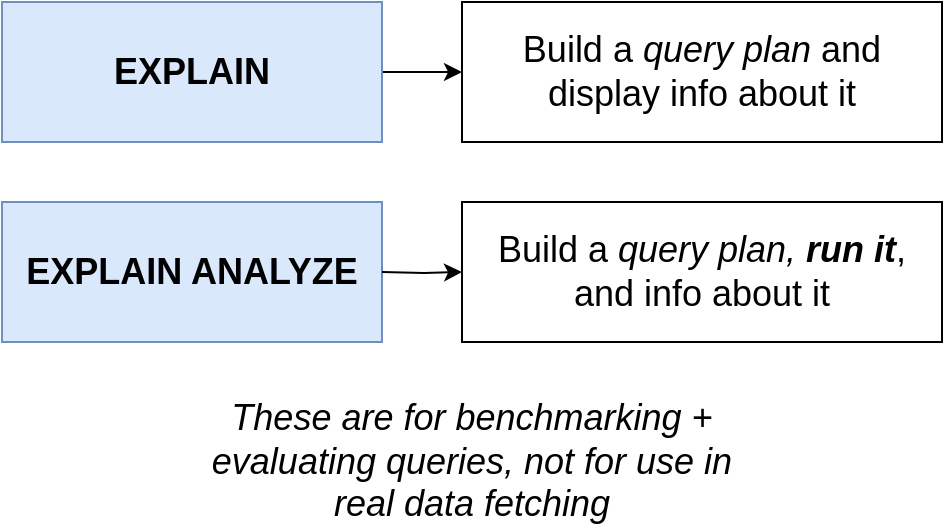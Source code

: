 <mxfile version="13.3.7" type="device" pages="23"><diagram id="yIq7WtJu-oedbL0tOO08" name="02 - parts"><mxGraphModel dx="1502" dy="926" grid="1" gridSize="10" guides="1" tooltips="1" connect="1" arrows="1" fold="1" page="1" pageScale="1" pageWidth="1920" pageHeight="1200" math="0" shadow="0"><root><mxCell id="GzDsr6dwJLe1ydP0TkLB-0"/><mxCell id="GzDsr6dwJLe1ydP0TkLB-1" parent="GzDsr6dwJLe1ydP0TkLB-0"/><mxCell id="peHNdIHuhWx3z7GkqR98-2" style="edgeStyle=orthogonalEdgeStyle;rounded=0;orthogonalLoop=1;jettySize=auto;html=1;exitX=1;exitY=0.5;exitDx=0;exitDy=0;fontSize=18;" parent="GzDsr6dwJLe1ydP0TkLB-1" source="w245PRa_DfFfSaRfPOgf-0" target="peHNdIHuhWx3z7GkqR98-1" edge="1"><mxGeometry relative="1" as="geometry"/></mxCell><mxCell id="w245PRa_DfFfSaRfPOgf-0" value="EXPLAIN" style="rounded=0;whiteSpace=wrap;html=1;fontStyle=1;fillColor=#dae8fc;strokeColor=#6c8ebf;fontSize=18;" parent="GzDsr6dwJLe1ydP0TkLB-1" vertex="1"><mxGeometry x="520" y="360" width="190" height="70" as="geometry"/></mxCell><mxCell id="peHNdIHuhWx3z7GkqR98-0" value="EXPLAIN ANALYZE" style="rounded=0;whiteSpace=wrap;html=1;fontStyle=1;fillColor=#dae8fc;strokeColor=#6c8ebf;fontSize=18;" parent="GzDsr6dwJLe1ydP0TkLB-1" vertex="1"><mxGeometry x="520" y="460" width="190" height="70" as="geometry"/></mxCell><mxCell id="peHNdIHuhWx3z7GkqR98-1" value="Build a &lt;i&gt;query plan&lt;/i&gt;&amp;nbsp;and display info about it" style="rounded=0;whiteSpace=wrap;html=1;fontSize=18;" parent="GzDsr6dwJLe1ydP0TkLB-1" vertex="1"><mxGeometry x="750" y="360" width="240" height="70" as="geometry"/></mxCell><mxCell id="peHNdIHuhWx3z7GkqR98-3" style="edgeStyle=orthogonalEdgeStyle;rounded=0;orthogonalLoop=1;jettySize=auto;html=1;exitX=1;exitY=0.5;exitDx=0;exitDy=0;fontSize=18;" parent="GzDsr6dwJLe1ydP0TkLB-1" target="peHNdIHuhWx3z7GkqR98-4" edge="1"><mxGeometry relative="1" as="geometry"><mxPoint x="710" y="495" as="sourcePoint"/></mxGeometry></mxCell><mxCell id="peHNdIHuhWx3z7GkqR98-4" value="Build a &lt;i&gt;query plan, &lt;/i&gt;&lt;b&gt;&lt;i&gt;run it&lt;/i&gt;&lt;/b&gt;, and info about it" style="rounded=0;whiteSpace=wrap;html=1;fontSize=18;" parent="GzDsr6dwJLe1ydP0TkLB-1" vertex="1"><mxGeometry x="750" y="460" width="240" height="70" as="geometry"/></mxCell><mxCell id="peHNdIHuhWx3z7GkqR98-5" value="&lt;i&gt;These are for benchmarking + evaluating queries, not for use in real data fetching&lt;/i&gt;" style="text;html=1;strokeColor=none;fillColor=none;align=center;verticalAlign=middle;whiteSpace=wrap;rounded=0;fontSize=18;" parent="GzDsr6dwJLe1ydP0TkLB-1" vertex="1"><mxGeometry x="610" y="560" width="290" height="60" as="geometry"/></mxCell></root></mxGraphModel></diagram><diagram id="P2MKIQien4E7Cnojcnin" name="03 - ea"><mxGraphModel dx="1502" dy="926" grid="1" gridSize="10" guides="1" tooltips="1" connect="1" arrows="1" fold="1" page="1" pageScale="1" pageWidth="1920" pageHeight="1200" math="0" shadow="0"><root><mxCell id="JRl9jouUmv4zgKBoA_4e-0"/><mxCell id="JRl9jouUmv4zgKBoA_4e-1" parent="JRl9jouUmv4zgKBoA_4e-0"/><mxCell id="JRl9jouUmv4zgKBoA_4e-2" value="-&amp;gt; Hash Join&amp;nbsp; (cost=8.31..1756.11 rows=11 width=81) (actual time=0.277..34.431 rows=7 loops=1)" style="rounded=0;whiteSpace=wrap;html=1;fontSize=14;align=left;fontStyle=1;spacingLeft=10;" parent="JRl9jouUmv4zgKBoA_4e-1" vertex="1"><mxGeometry x="400" y="260" width="960" height="60" as="geometry"/></mxCell><mxCell id="JRl9jouUmv4zgKBoA_4e-3" value="&amp;nbsp; Hash Cond: (comments.user_id = users.id)" style="rounded=0;whiteSpace=wrap;html=1;fontSize=14;align=left;fontStyle=1;spacingLeft=10;" parent="JRl9jouUmv4zgKBoA_4e-1" vertex="1"><mxGeometry x="420" y="320" width="940" height="60" as="geometry"/></mxCell><mxCell id="JRl9jouUmv4zgKBoA_4e-4" value="Planning Time: 3.445 ms" style="rounded=0;whiteSpace=wrap;html=1;fontSize=14;align=left;fontStyle=1;spacingLeft=10;" parent="JRl9jouUmv4zgKBoA_4e-1" vertex="1"><mxGeometry x="400" y="680" width="960" height="60" as="geometry"/></mxCell><mxCell id="JRl9jouUmv4zgKBoA_4e-5" value="Execution Time: 34.496 ms" style="rounded=0;whiteSpace=wrap;html=1;fontSize=14;align=left;fontStyle=1;spacingLeft=10;" parent="JRl9jouUmv4zgKBoA_4e-1" vertex="1"><mxGeometry x="400" y="740" width="960" height="60" as="geometry"/></mxCell><mxCell id="WRsrFp2gh-UHanIPOqU0-0" value="&amp;nbsp; -&amp;gt;&amp;nbsp; Seq Scan on comments&amp;nbsp; (cost=0.00..1589.10 rows=60410 width=72) (actual time=0.008..14.297 rows=60410 loops=1)" style="rounded=0;whiteSpace=wrap;html=1;fontSize=14;align=left;fontStyle=1;spacingLeft=10;" parent="JRl9jouUmv4zgKBoA_4e-1" vertex="1"><mxGeometry x="420" y="380" width="940" height="60" as="geometry"/></mxCell><mxCell id="WRsrFp2gh-UHanIPOqU0-1" value="&amp;nbsp; -&amp;gt;&amp;nbsp; Hash&amp;nbsp; (cost=8.30..8.30 rows=1 width=17) (actual time=0.050..0.051 rows=1 loops=1)" style="rounded=0;whiteSpace=wrap;html=1;fontSize=14;align=left;fontStyle=1;spacingLeft=10;" parent="JRl9jouUmv4zgKBoA_4e-1" vertex="1"><mxGeometry x="420" y="440" width="940" height="60" as="geometry"/></mxCell><mxCell id="WRsrFp2gh-UHanIPOqU0-2" value="&amp;nbsp; &amp;nbsp; &amp;nbsp; &amp;nbsp; Buckets: 1024&amp;nbsp; Batches: 1&amp;nbsp; Memory Usage: 9kB" style="rounded=0;whiteSpace=wrap;html=1;fontSize=14;align=left;fontStyle=1;spacingLeft=10;" parent="JRl9jouUmv4zgKBoA_4e-1" vertex="1"><mxGeometry x="460" y="500" width="900" height="60" as="geometry"/></mxCell><mxCell id="WRsrFp2gh-UHanIPOqU0-3" value="&amp;nbsp; &amp;nbsp; &amp;nbsp; &amp;nbsp; -&amp;gt;&amp;nbsp; Index Scan using users_username_idx on users&amp;nbsp; (cost=0.28..8.30 rows=1 width=17) (actual time=0.030..0.031 rows=1 loops=1)" style="rounded=0;whiteSpace=wrap;html=1;fontSize=14;align=left;fontStyle=1;spacingLeft=10;" parent="JRl9jouUmv4zgKBoA_4e-1" vertex="1"><mxGeometry x="460" y="560" width="900" height="60" as="geometry"/></mxCell><mxCell id="WRsrFp2gh-UHanIPOqU0-4" value="&amp;nbsp; &amp;nbsp; &amp;nbsp; &amp;nbsp; &amp;nbsp; &amp;nbsp; &amp;nbsp; Index Cond: ((username)::text = 'Alyson14'::text)" style="rounded=0;whiteSpace=wrap;html=1;fontSize=14;align=left;fontStyle=1;spacingLeft=10;" parent="JRl9jouUmv4zgKBoA_4e-1" vertex="1"><mxGeometry x="460" y="620" width="900" height="60" as="geometry"/></mxCell></root></mxGraphModel></diagram><diagram id="u37aIIQ_tmGJoVBpeD55" name="04 - qp"><mxGraphModel dx="1502" dy="926" grid="1" gridSize="10" guides="1" tooltips="1" connect="1" arrows="1" fold="1" page="1" pageScale="1" pageWidth="1920" pageHeight="1200" math="0" shadow="0"><root><mxCell id="0YTWRHiwDzbtXqLk3v-S-0"/><mxCell id="0YTWRHiwDzbtXqLk3v-S-1" parent="0YTWRHiwDzbtXqLk3v-S-0"/><mxCell id="0YTWRHiwDzbtXqLk3v-S-2" value="Hash Join&amp;nbsp; (cost=8.31..1756.11 rows=11 width=81) (actual time=0.277..34.431 rows=7 loops=1)" style="rounded=0;whiteSpace=wrap;html=1;fontSize=14;align=left;fontStyle=1;spacingLeft=10;fillColor=#dae8fc;strokeColor=#6c8ebf;" parent="0YTWRHiwDzbtXqLk3v-S-1" vertex="1"><mxGeometry x="730" y="250" width="960" height="40" as="geometry"/></mxCell><mxCell id="0YTWRHiwDzbtXqLk3v-S-3" value="&amp;nbsp; Hash Cond: (comments.user_id = users.id)" style="rounded=0;whiteSpace=wrap;html=1;fontSize=14;align=left;fontStyle=1;spacingLeft=10;" parent="0YTWRHiwDzbtXqLk3v-S-1" vertex="1"><mxGeometry x="750" y="290" width="940" height="40" as="geometry"/></mxCell><mxCell id="0YTWRHiwDzbtXqLk3v-S-4" value="Planning Time: 3.445 ms" style="rounded=0;whiteSpace=wrap;html=1;fontSize=14;align=left;fontStyle=1;spacingLeft=10;" parent="0YTWRHiwDzbtXqLk3v-S-1" vertex="1"><mxGeometry x="750" y="530" width="960" height="40" as="geometry"/></mxCell><mxCell id="0YTWRHiwDzbtXqLk3v-S-5" value="Execution Time: 34.496 ms" style="rounded=0;whiteSpace=wrap;html=1;fontSize=14;align=left;fontStyle=1;spacingLeft=10;" parent="0YTWRHiwDzbtXqLk3v-S-1" vertex="1"><mxGeometry x="750" y="570" width="960" height="40" as="geometry"/></mxCell><mxCell id="0YTWRHiwDzbtXqLk3v-S-6" value="&amp;nbsp; -&amp;gt;&amp;nbsp; Seq Scan on comments&amp;nbsp; (cost=0.00..1589.10 rows=60410 width=72) (actual time=0.008..14.297 rows=60410 loops=1)" style="rounded=0;whiteSpace=wrap;html=1;fontSize=14;align=left;fontStyle=1;spacingLeft=10;fillColor=#d5e8d4;strokeColor=#82b366;" parent="0YTWRHiwDzbtXqLk3v-S-1" vertex="1"><mxGeometry x="740" y="330" width="940" height="40" as="geometry"/></mxCell><mxCell id="0YTWRHiwDzbtXqLk3v-S-7" value="&amp;nbsp; -&amp;gt;&amp;nbsp; Hash&amp;nbsp; (cost=8.30..8.30 rows=1 width=17) (actual time=0.050..0.051 rows=1 loops=1)" style="rounded=0;whiteSpace=wrap;html=1;fontSize=14;align=left;fontStyle=1;spacingLeft=10;fillColor=#e1d5e7;strokeColor=#9673a6;" parent="0YTWRHiwDzbtXqLk3v-S-1" vertex="1"><mxGeometry x="750" y="370" width="940" height="40" as="geometry"/></mxCell><mxCell id="0YTWRHiwDzbtXqLk3v-S-8" value="&amp;nbsp; &amp;nbsp; &amp;nbsp; &amp;nbsp; Buckets: 1024&amp;nbsp; Batches: 1&amp;nbsp; Memory Usage: 9kB" style="rounded=0;whiteSpace=wrap;html=1;fontSize=14;align=left;fontStyle=1;spacingLeft=10;" parent="0YTWRHiwDzbtXqLk3v-S-1" vertex="1"><mxGeometry x="790" y="410" width="900" height="40" as="geometry"/></mxCell><mxCell id="0YTWRHiwDzbtXqLk3v-S-9" value="&amp;nbsp; &amp;nbsp; &amp;nbsp; &amp;nbsp; -&amp;gt;&amp;nbsp; Index Scan using users_username_idx on users&amp;nbsp; (cost=0.28..8.30 rows=1 width=17) (actual time=0.030..0.031 rows=1 loops=1)" style="rounded=0;whiteSpace=wrap;html=1;fontSize=14;align=left;fontStyle=1;spacingLeft=10;fillColor=#ffe6cc;strokeColor=#d79b00;" parent="0YTWRHiwDzbtXqLk3v-S-1" vertex="1"><mxGeometry x="790" y="450" width="900" height="40" as="geometry"/></mxCell><mxCell id="0YTWRHiwDzbtXqLk3v-S-10" value="&amp;nbsp; &amp;nbsp; &amp;nbsp; &amp;nbsp; &amp;nbsp; &amp;nbsp; &amp;nbsp; Index Cond: ((username)::text = 'Alyson14'::text)" style="rounded=0;whiteSpace=wrap;html=1;fontSize=14;align=left;fontStyle=1;spacingLeft=10;" parent="0YTWRHiwDzbtXqLk3v-S-1" vertex="1"><mxGeometry x="790" y="490" width="900" height="40" as="geometry"/></mxCell><mxCell id="0YTWRHiwDzbtXqLk3v-S-18" style="edgeStyle=orthogonalEdgeStyle;rounded=0;orthogonalLoop=1;jettySize=auto;html=1;exitX=0.5;exitY=1;exitDx=0;exitDy=0;fontSize=16;" parent="0YTWRHiwDzbtXqLk3v-S-1" source="0YTWRHiwDzbtXqLk3v-S-11" edge="1"><mxGeometry relative="1" as="geometry"><mxPoint x="540.286" y="600" as="targetPoint"/></mxGeometry></mxCell><mxCell id="0YTWRHiwDzbtXqLk3v-S-11" value="Hash Join" style="rounded=0;whiteSpace=wrap;html=1;strokeWidth=1;fontSize=16;align=center;fillColor=#dae8fc;strokeColor=#6c8ebf;fontStyle=1" parent="0YTWRHiwDzbtXqLk3v-S-1" vertex="1"><mxGeometry x="480" y="510" width="120" height="60" as="geometry"/></mxCell><mxCell id="0YTWRHiwDzbtXqLk3v-S-17" style="edgeStyle=orthogonalEdgeStyle;rounded=0;orthogonalLoop=1;jettySize=auto;html=1;exitX=0.5;exitY=1;exitDx=0;exitDy=0;fontSize=16;" parent="0YTWRHiwDzbtXqLk3v-S-1" source="0YTWRHiwDzbtXqLk3v-S-12" target="0YTWRHiwDzbtXqLk3v-S-11" edge="1"><mxGeometry relative="1" as="geometry"/></mxCell><mxCell id="0YTWRHiwDzbtXqLk3v-S-12" value="Seq Scan" style="rounded=0;whiteSpace=wrap;html=1;strokeWidth=1;fontSize=16;align=center;fillColor=#d5e8d4;strokeColor=#82b366;fontStyle=1" parent="0YTWRHiwDzbtXqLk3v-S-1" vertex="1"><mxGeometry x="570" y="370" width="120" height="60" as="geometry"/></mxCell><mxCell id="0YTWRHiwDzbtXqLk3v-S-16" style="edgeStyle=orthogonalEdgeStyle;rounded=0;orthogonalLoop=1;jettySize=auto;html=1;exitX=0.5;exitY=1;exitDx=0;exitDy=0;fontSize=16;" parent="0YTWRHiwDzbtXqLk3v-S-1" source="0YTWRHiwDzbtXqLk3v-S-13" target="0YTWRHiwDzbtXqLk3v-S-11" edge="1"><mxGeometry relative="1" as="geometry"/></mxCell><mxCell id="0YTWRHiwDzbtXqLk3v-S-13" value="Hash" style="rounded=0;whiteSpace=wrap;html=1;strokeWidth=1;fontSize=16;align=center;fillColor=#e1d5e7;strokeColor=#9673a6;fontStyle=1" parent="0YTWRHiwDzbtXqLk3v-S-1" vertex="1"><mxGeometry x="390" y="370" width="120" height="60" as="geometry"/></mxCell><mxCell id="0YTWRHiwDzbtXqLk3v-S-15" style="edgeStyle=orthogonalEdgeStyle;rounded=0;orthogonalLoop=1;jettySize=auto;html=1;exitX=0.5;exitY=1;exitDx=0;exitDy=0;fontSize=16;" parent="0YTWRHiwDzbtXqLk3v-S-1" source="0YTWRHiwDzbtXqLk3v-S-14" target="0YTWRHiwDzbtXqLk3v-S-13" edge="1"><mxGeometry relative="1" as="geometry"/></mxCell><mxCell id="0YTWRHiwDzbtXqLk3v-S-14" value="Index Scan" style="rounded=0;whiteSpace=wrap;html=1;strokeWidth=1;fontSize=16;align=center;fillColor=#ffe6cc;strokeColor=#d79b00;fontStyle=1" parent="0YTWRHiwDzbtXqLk3v-S-1" vertex="1"><mxGeometry x="390" y="250" width="120" height="60" as="geometry"/></mxCell><mxCell id="0YTWRHiwDzbtXqLk3v-S-19" value="&lt;i&gt;Result&lt;/i&gt;" style="text;html=1;strokeColor=none;fillColor=none;align=center;verticalAlign=middle;whiteSpace=wrap;rounded=0;fontSize=16;" parent="0YTWRHiwDzbtXqLk3v-S-1" vertex="1"><mxGeometry x="520" y="602" width="40" height="20" as="geometry"/></mxCell></root></mxGraphModel></diagram><diagram name="05 - gp" id="E0OUqXBx-cjMKYkKX8Vv"><mxGraphModel dx="1502" dy="926" grid="1" gridSize="10" guides="1" tooltips="1" connect="1" arrows="1" fold="1" page="1" pageScale="1" pageWidth="1920" pageHeight="1200" math="0" shadow="0"><root><mxCell id="_ZXGoVoYYGzR51KNa91B-0"/><mxCell id="_ZXGoVoYYGzR51KNa91B-1" parent="_ZXGoVoYYGzR51KNa91B-0"/><mxCell id="_ZXGoVoYYGzR51KNa91B-2" value="Hash Join&amp;nbsp; (cost=8.31..1756.11 rows=11 width=81) (actual time=0.277..34.431 rows=7 loops=1)" style="rounded=0;whiteSpace=wrap;html=1;fontSize=14;align=left;fontStyle=1;spacingLeft=10;" parent="_ZXGoVoYYGzR51KNa91B-1" vertex="1"><mxGeometry x="730" y="250" width="960" height="40" as="geometry"/></mxCell><mxCell id="_ZXGoVoYYGzR51KNa91B-3" value="&amp;nbsp; Hash Cond: (comments.user_id = users.id)" style="rounded=0;whiteSpace=wrap;html=1;fontSize=14;align=left;fontStyle=1;spacingLeft=10;" parent="_ZXGoVoYYGzR51KNa91B-1" vertex="1"><mxGeometry x="750" y="290" width="940" height="40" as="geometry"/></mxCell><mxCell id="_ZXGoVoYYGzR51KNa91B-4" value="Planning Time: 3.445 ms" style="rounded=0;whiteSpace=wrap;html=1;fontSize=14;align=left;fontStyle=1;spacingLeft=10;" parent="_ZXGoVoYYGzR51KNa91B-1" vertex="1"><mxGeometry x="750" y="530" width="960" height="40" as="geometry"/></mxCell><mxCell id="_ZXGoVoYYGzR51KNa91B-5" value="Execution Time: 34.496 ms" style="rounded=0;whiteSpace=wrap;html=1;fontSize=14;align=left;fontStyle=1;spacingLeft=10;" parent="_ZXGoVoYYGzR51KNa91B-1" vertex="1"><mxGeometry x="750" y="570" width="960" height="40" as="geometry"/></mxCell><mxCell id="_ZXGoVoYYGzR51KNa91B-6" value="&amp;nbsp; -&amp;gt;&amp;nbsp; Seq Scan on comments&amp;nbsp; (cost=0.00..1589.10 rows=60410 width=72) (actual time=0.008..14.297 rows=60410 loops=1)" style="rounded=0;whiteSpace=wrap;html=1;fontSize=14;align=left;fontStyle=1;spacingLeft=10;" parent="_ZXGoVoYYGzR51KNa91B-1" vertex="1"><mxGeometry x="750" y="330" width="940" height="40" as="geometry"/></mxCell><mxCell id="_ZXGoVoYYGzR51KNa91B-7" value="&amp;nbsp; -&amp;gt;&amp;nbsp; Hash&amp;nbsp; (cost=8.30..8.30 rows=1 width=17) (actual time=0.050..0.051 rows=1 loops=1)" style="rounded=0;whiteSpace=wrap;html=1;fontSize=14;align=left;fontStyle=1;spacingLeft=10;" parent="_ZXGoVoYYGzR51KNa91B-1" vertex="1"><mxGeometry x="750" y="370" width="940" height="40" as="geometry"/></mxCell><mxCell id="_ZXGoVoYYGzR51KNa91B-8" value="&amp;nbsp; &amp;nbsp; &amp;nbsp; &amp;nbsp; Buckets: 1024&amp;nbsp; Batches: 1&amp;nbsp; Memory Usage: 9kB" style="rounded=0;whiteSpace=wrap;html=1;fontSize=14;align=left;fontStyle=1;spacingLeft=10;" parent="_ZXGoVoYYGzR51KNa91B-1" vertex="1"><mxGeometry x="790" y="410" width="900" height="40" as="geometry"/></mxCell><mxCell id="_ZXGoVoYYGzR51KNa91B-9" value="&amp;nbsp; &amp;nbsp; &amp;nbsp; &amp;nbsp; -&amp;gt;&amp;nbsp; Index Scan using users_username_idx on users&amp;nbsp; (cost=0.28..8.30 rows=1 width=17) (actual time=0.030..0.031 rows=1 loops=1)" style="rounded=0;whiteSpace=wrap;html=1;fontSize=14;align=left;fontStyle=1;spacingLeft=10;" parent="_ZXGoVoYYGzR51KNa91B-1" vertex="1"><mxGeometry x="790" y="450" width="900" height="40" as="geometry"/></mxCell><mxCell id="_ZXGoVoYYGzR51KNa91B-10" value="&amp;nbsp; &amp;nbsp; &amp;nbsp; &amp;nbsp; &amp;nbsp; &amp;nbsp; &amp;nbsp; Index Cond: ((username)::text = 'Alyson14'::text)" style="rounded=0;whiteSpace=wrap;html=1;fontSize=14;align=left;fontStyle=1;spacingLeft=10;" parent="_ZXGoVoYYGzR51KNa91B-1" vertex="1"><mxGeometry x="790" y="490" width="900" height="40" as="geometry"/></mxCell><mxCell id="_ZXGoVoYYGzR51KNa91B-11" style="edgeStyle=orthogonalEdgeStyle;rounded=0;orthogonalLoop=1;jettySize=auto;html=1;exitX=0.5;exitY=1;exitDx=0;exitDy=0;fontSize=16;" parent="_ZXGoVoYYGzR51KNa91B-1" source="_ZXGoVoYYGzR51KNa91B-12" edge="1"><mxGeometry relative="1" as="geometry"><mxPoint x="540.286" y="600" as="targetPoint"/></mxGeometry></mxCell><mxCell id="_ZXGoVoYYGzR51KNa91B-12" value="Hash Join" style="rounded=0;whiteSpace=wrap;html=1;strokeWidth=1;fontSize=16;align=center;fillColor=#dae8fc;strokeColor=#6c8ebf;fontStyle=1" parent="_ZXGoVoYYGzR51KNa91B-1" vertex="1"><mxGeometry x="480" y="510" width="120" height="60" as="geometry"/></mxCell><mxCell id="_ZXGoVoYYGzR51KNa91B-13" style="edgeStyle=orthogonalEdgeStyle;rounded=0;orthogonalLoop=1;jettySize=auto;html=1;exitX=0.5;exitY=1;exitDx=0;exitDy=0;fontSize=16;" parent="_ZXGoVoYYGzR51KNa91B-1" source="_ZXGoVoYYGzR51KNa91B-14" target="_ZXGoVoYYGzR51KNa91B-12" edge="1"><mxGeometry relative="1" as="geometry"/></mxCell><mxCell id="_ZXGoVoYYGzR51KNa91B-14" value="Seq Scan" style="rounded=0;whiteSpace=wrap;html=1;strokeWidth=1;fontSize=16;align=center;fillColor=#d5e8d4;strokeColor=#82b366;fontStyle=1" parent="_ZXGoVoYYGzR51KNa91B-1" vertex="1"><mxGeometry x="570" y="370" width="120" height="60" as="geometry"/></mxCell><mxCell id="_ZXGoVoYYGzR51KNa91B-15" style="edgeStyle=orthogonalEdgeStyle;rounded=0;orthogonalLoop=1;jettySize=auto;html=1;exitX=0.5;exitY=1;exitDx=0;exitDy=0;fontSize=16;" parent="_ZXGoVoYYGzR51KNa91B-1" source="_ZXGoVoYYGzR51KNa91B-16" target="_ZXGoVoYYGzR51KNa91B-12" edge="1"><mxGeometry relative="1" as="geometry"/></mxCell><mxCell id="_ZXGoVoYYGzR51KNa91B-16" value="Hash" style="rounded=0;whiteSpace=wrap;html=1;strokeWidth=1;fontSize=16;align=center;fillColor=#e1d5e7;strokeColor=#9673a6;fontStyle=1" parent="_ZXGoVoYYGzR51KNa91B-1" vertex="1"><mxGeometry x="390" y="370" width="120" height="60" as="geometry"/></mxCell><mxCell id="_ZXGoVoYYGzR51KNa91B-17" style="edgeStyle=orthogonalEdgeStyle;rounded=0;orthogonalLoop=1;jettySize=auto;html=1;exitX=0.5;exitY=1;exitDx=0;exitDy=0;fontSize=16;" parent="_ZXGoVoYYGzR51KNa91B-1" source="_ZXGoVoYYGzR51KNa91B-18" target="_ZXGoVoYYGzR51KNa91B-16" edge="1"><mxGeometry relative="1" as="geometry"/></mxCell><mxCell id="_ZXGoVoYYGzR51KNa91B-18" value="Index Scan" style="rounded=0;whiteSpace=wrap;html=1;strokeWidth=1;fontSize=16;align=center;fillColor=#ffe6cc;strokeColor=#d79b00;fontStyle=1" parent="_ZXGoVoYYGzR51KNa91B-1" vertex="1"><mxGeometry x="390" y="250" width="120" height="60" as="geometry"/></mxCell><mxCell id="_ZXGoVoYYGzR51KNa91B-19" value="&lt;i&gt;Result&lt;/i&gt;" style="text;html=1;strokeColor=none;fillColor=none;align=center;verticalAlign=middle;whiteSpace=wrap;rounded=0;fontSize=16;" parent="_ZXGoVoYYGzR51KNa91B-1" vertex="1"><mxGeometry x="520" y="602" width="40" height="20" as="geometry"/></mxCell><mxCell id="_ZXGoVoYYGzR51KNa91B-20" value="" style="rounded=0;whiteSpace=wrap;html=1;strokeWidth=3;fontSize=16;align=center;strokeColor=#6c8ebf;fillColor=none;" parent="_ZXGoVoYYGzR51KNa91B-1" vertex="1"><mxGeometry x="738" y="261" width="74" height="20" as="geometry"/></mxCell><mxCell id="_ZXGoVoYYGzR51KNa91B-22" style="edgeStyle=orthogonalEdgeStyle;rounded=0;orthogonalLoop=1;jettySize=auto;html=1;exitX=0.5;exitY=1;exitDx=0;exitDy=0;fontSize=13;" parent="_ZXGoVoYYGzR51KNa91B-1" source="_ZXGoVoYYGzR51KNa91B-21" target="_ZXGoVoYYGzR51KNa91B-20" edge="1"><mxGeometry relative="1" as="geometry"/></mxCell><mxCell id="_ZXGoVoYYGzR51KNa91B-21" value="How this node is generating data" style="rounded=0;whiteSpace=wrap;html=1;strokeWidth=1;fillColor=#dae8fc;fontSize=11;align=center;strokeColor=#6c8ebf;" parent="_ZXGoVoYYGzR51KNa91B-1" vertex="1"><mxGeometry x="680" y="150" width="100" height="60" as="geometry"/></mxCell><mxCell id="_ZXGoVoYYGzR51KNa91B-26" style="edgeStyle=orthogonalEdgeStyle;rounded=0;orthogonalLoop=1;jettySize=auto;html=1;exitX=0.5;exitY=1;exitDx=0;exitDy=0;entryX=0.5;entryY=0;entryDx=0;entryDy=0;fontSize=11;" parent="_ZXGoVoYYGzR51KNa91B-1" source="_ZXGoVoYYGzR51KNa91B-24" target="_ZXGoVoYYGzR51KNa91B-25" edge="1"><mxGeometry relative="1" as="geometry"/></mxCell><mxCell id="_ZXGoVoYYGzR51KNa91B-24" value="Amount of processing power required for this step" style="rounded=0;whiteSpace=wrap;html=1;strokeWidth=1;fillColor=#dae8fc;fontSize=11;align=center;strokeColor=#6c8ebf;" parent="_ZXGoVoYYGzR51KNa91B-1" vertex="1"><mxGeometry x="790" y="150" width="100" height="60" as="geometry"/></mxCell><mxCell id="_ZXGoVoYYGzR51KNa91B-25" value="" style="rounded=0;whiteSpace=wrap;html=1;strokeWidth=3;fontSize=16;align=center;strokeColor=#6c8ebf;fillColor=none;" parent="_ZXGoVoYYGzR51KNa91B-1" vertex="1"><mxGeometry x="820" y="261" width="124" height="20" as="geometry"/></mxCell><mxCell id="_ZXGoVoYYGzR51KNa91B-29" style="edgeStyle=orthogonalEdgeStyle;rounded=0;orthogonalLoop=1;jettySize=auto;html=1;exitX=0.5;exitY=1;exitDx=0;exitDy=0;fontSize=11;" parent="_ZXGoVoYYGzR51KNa91B-1" source="_ZXGoVoYYGzR51KNa91B-27" target="_ZXGoVoYYGzR51KNa91B-28" edge="1"><mxGeometry relative="1" as="geometry"/></mxCell><mxCell id="_ZXGoVoYYGzR51KNa91B-27" value="A guess at how many rows this step will produce" style="rounded=0;whiteSpace=wrap;html=1;strokeWidth=1;fillColor=#dae8fc;fontSize=11;align=center;strokeColor=#6c8ebf;" parent="_ZXGoVoYYGzR51KNa91B-1" vertex="1"><mxGeometry x="900" y="150" width="100" height="60" as="geometry"/></mxCell><mxCell id="_ZXGoVoYYGzR51KNa91B-28" value="" style="rounded=0;whiteSpace=wrap;html=1;strokeWidth=3;fontSize=16;align=center;strokeColor=#6c8ebf;fillColor=none;" parent="_ZXGoVoYYGzR51KNa91B-1" vertex="1"><mxGeometry x="946" y="261" width="56" height="20" as="geometry"/></mxCell><mxCell id="_ZXGoVoYYGzR51KNa91B-33" style="edgeStyle=orthogonalEdgeStyle;rounded=0;orthogonalLoop=1;jettySize=auto;html=1;exitX=0.5;exitY=1;exitDx=0;exitDy=0;entryX=0.5;entryY=0;entryDx=0;entryDy=0;fontSize=11;" parent="_ZXGoVoYYGzR51KNa91B-1" source="_ZXGoVoYYGzR51KNa91B-30" target="_ZXGoVoYYGzR51KNa91B-31" edge="1"><mxGeometry relative="1" as="geometry"/></mxCell><mxCell id="_ZXGoVoYYGzR51KNa91B-30" value="A guess at the average number of bytes of each row" style="rounded=0;whiteSpace=wrap;html=1;strokeWidth=1;fillColor=#dae8fc;fontSize=11;align=center;strokeColor=#6c8ebf;" parent="_ZXGoVoYYGzR51KNa91B-1" vertex="1"><mxGeometry x="1010" y="150" width="100" height="60" as="geometry"/></mxCell><mxCell id="_ZXGoVoYYGzR51KNa91B-31" value="" style="rounded=0;whiteSpace=wrap;html=1;strokeWidth=3;fontSize=16;align=center;strokeColor=#6c8ebf;fillColor=none;" parent="_ZXGoVoYYGzR51KNa91B-1" vertex="1"><mxGeometry x="1005" y="261" width="65" height="20" as="geometry"/></mxCell></root></mxGraphModel></diagram><diagram name="12 - def" id="GxNBbvvT0ICMB6z91n5K"><mxGraphModel dx="1502" dy="926" grid="1" gridSize="10" guides="1" tooltips="1" connect="1" arrows="1" fold="1" page="1" pageScale="1" pageWidth="1920" pageHeight="1200" math="0" shadow="0"><root><mxCell id="a-T-sNq0N0nBpbs9_0vM-0"/><mxCell id="a-T-sNq0N0nBpbs9_0vM-1" parent="a-T-sNq0N0nBpbs9_0vM-0"/><mxCell id="a-T-sNq0N0nBpbs9_0vM-3" value="Working definition for 'cost'" style="rounded=0;whiteSpace=wrap;html=1;strokeWidth=1;fontSize=15;align=center;fontStyle=1;fillColor=#e1d5e7;strokeColor=#9673a6;" parent="a-T-sNq0N0nBpbs9_0vM-1" vertex="1"><mxGeometry x="680" y="440" width="270" height="30" as="geometry"/></mxCell><mxCell id="a-T-sNq0N0nBpbs9_0vM-4" value="&lt;span style=&quot;font-weight: normal&quot;&gt;Amount of time (seconds? Milliseconds?) to execute some part of our query plan&lt;/span&gt;" style="rounded=0;whiteSpace=wrap;html=1;strokeWidth=1;fontSize=15;align=center;fontStyle=1;fillColor=#e1d5e7;strokeColor=#9673a6;" parent="a-T-sNq0N0nBpbs9_0vM-1" vertex="1"><mxGeometry x="680" y="470" width="270" height="90" as="geometry"/></mxCell><mxCell id="a-T-sNq0N0nBpbs9_0vM-5" value="Not super accurate, but good enough for now" style="text;html=1;strokeColor=none;fillColor=none;align=center;verticalAlign=middle;whiteSpace=wrap;rounded=0;fontSize=15;fontStyle=2" parent="a-T-sNq0N0nBpbs9_0vM-1" vertex="1"><mxGeometry x="731.25" y="570" width="167.5" height="20" as="geometry"/></mxCell></root></mxGraphModel></diagram><diagram id="kZ-E87jTyDjACEPYqtx_" name="03 - qp"><mxGraphModel dx="601" dy="370" grid="1" gridSize="10" guides="1" tooltips="1" connect="1" arrows="1" fold="1" page="1" pageScale="1" pageWidth="1920" pageHeight="1200" math="0" shadow="0"><root><mxCell id="2VzQ8N1JBbK9wO1ud9fS-0"/><mxCell id="2VzQ8N1JBbK9wO1ud9fS-1" parent="2VzQ8N1JBbK9wO1ud9fS-0"/><mxCell id="LCo1RBH8ZAz7AYy7byuE-2" value="Parser" style="rounded=0;whiteSpace=wrap;html=1;fontSize=16;align=center;fontStyle=1" vertex="1" parent="2VzQ8N1JBbK9wO1ud9fS-1"><mxGeometry x="1080" y="340" width="80" height="250" as="geometry"/></mxCell><mxCell id="LCo1RBH8ZAz7AYy7byuE-3" value="Rewrite" style="rounded=0;whiteSpace=wrap;html=1;fontSize=16;align=center;fontStyle=1" vertex="1" parent="2VzQ8N1JBbK9wO1ud9fS-1"><mxGeometry x="1080" y="610" width="80" height="100" as="geometry"/></mxCell><mxCell id="LCo1RBH8ZAz7AYy7byuE-4" value="Planner" style="rounded=0;whiteSpace=wrap;html=1;fontSize=16;align=center;fontStyle=1" vertex="1" parent="2VzQ8N1JBbK9wO1ud9fS-1"><mxGeometry x="1080" y="724" width="80" height="166" as="geometry"/></mxCell><mxCell id="LCo1RBH8ZAz7AYy7byuE-5" value="Execute" style="rounded=0;whiteSpace=wrap;html=1;fontSize=16;align=center;fontStyle=1" vertex="1" parent="2VzQ8N1JBbK9wO1ud9fS-1"><mxGeometry x="1080" y="903" width="80" height="100" as="geometry"/></mxCell><mxCell id="LCo1RBH8ZAz7AYy7byuE-7" style="edgeStyle=orthogonalEdgeStyle;rounded=0;orthogonalLoop=1;jettySize=auto;html=1;exitX=0.5;exitY=1;exitDx=0;exitDy=0;fontSize=16;" edge="1" parent="2VzQ8N1JBbK9wO1ud9fS-1" source="LCo1RBH8ZAz7AYy7byuE-6"><mxGeometry relative="1" as="geometry"><mxPoint x="1335.029" y="340" as="targetPoint"/></mxGeometry></mxCell><mxCell id="LCo1RBH8ZAz7AYy7byuE-6" value="&lt;b&gt;SELECT&lt;/b&gt; *&lt;br&gt;&lt;b&gt;FROM&lt;/b&gt; users&lt;br&gt;&lt;b&gt;WHERE&lt;/b&gt; username = 'Alyson14';" style="rounded=0;whiteSpace=wrap;html=1;fontSize=18;fillColor=#dae8fc;strokeColor=#6c8ebf;spacingLeft=10;align=left;" vertex="1" parent="2VzQ8N1JBbK9wO1ud9fS-1"><mxGeometry x="1190" y="230" width="290" height="80" as="geometry"/></mxCell><mxCell id="LCo1RBH8ZAz7AYy7byuE-12" style="edgeStyle=orthogonalEdgeStyle;rounded=0;orthogonalLoop=1;jettySize=auto;html=1;exitX=0.5;exitY=1;exitDx=0;exitDy=0;fontSize=16;" edge="1" parent="2VzQ8N1JBbK9wO1ud9fS-1" source="LCo1RBH8ZAz7AYy7byuE-8" target="LCo1RBH8ZAz7AYy7byuE-9"><mxGeometry relative="1" as="geometry"/></mxCell><mxCell id="LCo1RBH8ZAz7AYy7byuE-8" value="" style="rounded=0;whiteSpace=wrap;html=1;fontSize=16;align=center;fontStyle=1" vertex="1" parent="2VzQ8N1JBbK9wO1ud9fS-1"><mxGeometry x="1160" y="340" width="410" height="250" as="geometry"/></mxCell><mxCell id="LCo1RBH8ZAz7AYy7byuE-13" style="edgeStyle=orthogonalEdgeStyle;rounded=0;orthogonalLoop=1;jettySize=auto;html=1;exitX=0.5;exitY=1;exitDx=0;exitDy=0;entryX=0.5;entryY=0;entryDx=0;entryDy=0;fontSize=16;" edge="1" parent="2VzQ8N1JBbK9wO1ud9fS-1" source="LCo1RBH8ZAz7AYy7byuE-9" target="LCo1RBH8ZAz7AYy7byuE-10"><mxGeometry relative="1" as="geometry"/></mxCell><mxCell id="LCo1RBH8ZAz7AYy7byuE-9" value="" style="rounded=0;whiteSpace=wrap;html=1;fontSize=16;align=center;fontStyle=1" vertex="1" parent="2VzQ8N1JBbK9wO1ud9fS-1"><mxGeometry x="1160" y="610" width="410" height="100" as="geometry"/></mxCell><mxCell id="LCo1RBH8ZAz7AYy7byuE-14" style="edgeStyle=orthogonalEdgeStyle;rounded=0;orthogonalLoop=1;jettySize=auto;html=1;exitX=0.5;exitY=1;exitDx=0;exitDy=0;entryX=0.5;entryY=0;entryDx=0;entryDy=0;fontSize=16;" edge="1" parent="2VzQ8N1JBbK9wO1ud9fS-1" target="LCo1RBH8ZAz7AYy7byuE-11"><mxGeometry relative="1" as="geometry"><mxPoint x="1365" y="890" as="sourcePoint"/></mxGeometry></mxCell><mxCell id="LCo1RBH8ZAz7AYy7byuE-10" value="" style="rounded=0;whiteSpace=wrap;html=1;fontSize=16;align=center;fontStyle=1" vertex="1" parent="2VzQ8N1JBbK9wO1ud9fS-1"><mxGeometry x="1160" y="724" width="410" height="166" as="geometry"/></mxCell><mxCell id="LCo1RBH8ZAz7AYy7byuE-11" value="" style="rounded=0;whiteSpace=wrap;html=1;fontSize=16;align=center;fontStyle=1" vertex="1" parent="2VzQ8N1JBbK9wO1ud9fS-1"><mxGeometry x="1160" y="903" width="410" height="100" as="geometry"/></mxCell><mxCell id="LCo1RBH8ZAz7AYy7byuE-15" value="&lt;div style=&quot;font-size: 7px;&quot;&gt;[{&quot;RawStmt&quot;=&amp;gt;&lt;/div&gt;&lt;div style=&quot;font-size: 7px;&quot;&gt;&amp;nbsp; &amp;nbsp; &amp;nbsp;{&quot;stmt&quot;=&amp;gt;&lt;/div&gt;&lt;div style=&quot;font-size: 7px;&quot;&gt;&amp;nbsp; &amp;nbsp; &amp;nbsp; &amp;nbsp;{&quot;SelectStmt&quot;=&amp;gt;&lt;/div&gt;&lt;div style=&quot;font-size: 7px;&quot;&gt;&amp;nbsp; &amp;nbsp; &amp;nbsp; &amp;nbsp; &amp;nbsp;{&quot;targetList&quot;=&amp;gt;&lt;/div&gt;&lt;div style=&quot;font-size: 7px;&quot;&gt;&amp;nbsp; &amp;nbsp; &amp;nbsp; &amp;nbsp; &amp;nbsp; &amp;nbsp;[{&quot;ResTarget&quot;=&amp;gt;&lt;/div&gt;&lt;div style=&quot;font-size: 7px;&quot;&gt;&amp;nbsp; &amp;nbsp; &amp;nbsp; &amp;nbsp; &amp;nbsp; &amp;nbsp; &amp;nbsp; {&quot;val&quot;=&amp;gt;&lt;/div&gt;&lt;div style=&quot;font-size: 7px;&quot;&gt;&amp;nbsp; &amp;nbsp; &amp;nbsp; &amp;nbsp; &amp;nbsp; &amp;nbsp; &amp;nbsp; &amp;nbsp; {&quot;ColumnRef&quot;=&amp;gt;{&quot;fields&quot;=&amp;gt;[{&quot;A_Star&quot;=&amp;gt;{}}], &quot;location&quot;=&amp;gt;7}},&lt;/div&gt;&lt;div style=&quot;font-size: 7px;&quot;&gt;&amp;nbsp; &amp;nbsp; &amp;nbsp; &amp;nbsp; &amp;nbsp; &amp;nbsp; &amp;nbsp; &amp;nbsp;&quot;location&quot;=&amp;gt;7}}],&lt;/div&gt;&lt;div style=&quot;font-size: 7px;&quot;&gt;&amp;nbsp; &amp;nbsp; &amp;nbsp; &amp;nbsp; &amp;nbsp; &quot;fromClause&quot;=&amp;gt;&lt;/div&gt;&lt;div style=&quot;font-size: 7px;&quot;&gt;&amp;nbsp; &amp;nbsp; &amp;nbsp; &amp;nbsp; &amp;nbsp; &amp;nbsp;[{&quot;RangeVar&quot;=&amp;gt;&lt;/div&gt;&lt;div style=&quot;font-size: 7px;&quot;&gt;&amp;nbsp; &amp;nbsp; &amp;nbsp; &amp;nbsp; &amp;nbsp; &amp;nbsp; &amp;nbsp; {&quot;relname&quot;=&amp;gt;&quot;users&quot;,&lt;/div&gt;&lt;div style=&quot;font-size: 7px;&quot;&gt;&amp;nbsp; &amp;nbsp; &amp;nbsp; &amp;nbsp; &amp;nbsp; &amp;nbsp; &amp;nbsp; &amp;nbsp;&quot;inh&quot;=&amp;gt;true,&lt;/div&gt;&lt;div style=&quot;font-size: 7px;&quot;&gt;&amp;nbsp; &amp;nbsp; &amp;nbsp; &amp;nbsp; &amp;nbsp; &amp;nbsp; &amp;nbsp; &amp;nbsp;&quot;relpersistence&quot;=&amp;gt;&quot;p&quot;,&lt;/div&gt;&lt;div style=&quot;font-size: 7px;&quot;&gt;&amp;nbsp; &amp;nbsp; &amp;nbsp; &amp;nbsp; &amp;nbsp; &amp;nbsp; &amp;nbsp; &amp;nbsp;&quot;location&quot;=&amp;gt;14}}],&lt;/div&gt;&lt;div style=&quot;font-size: 7px;&quot;&gt;&amp;nbsp; &amp;nbsp; &amp;nbsp; &amp;nbsp; &amp;nbsp; &quot;whereClause&quot;=&amp;gt;&lt;/div&gt;&lt;div style=&quot;font-size: 7px;&quot;&gt;&amp;nbsp; &amp;nbsp; &amp;nbsp; &amp;nbsp; &amp;nbsp; &amp;nbsp;{&quot;A_Expr&quot;=&amp;gt;&lt;/div&gt;&lt;div style=&quot;font-size: 7px;&quot;&gt;&amp;nbsp; &amp;nbsp; &amp;nbsp; &amp;nbsp; &amp;nbsp; &amp;nbsp; &amp;nbsp;{&quot;kind&quot;=&amp;gt;0,&lt;/div&gt;&lt;div style=&quot;font-size: 7px;&quot;&gt;&amp;nbsp; &amp;nbsp; &amp;nbsp; &amp;nbsp; &amp;nbsp; &amp;nbsp; &amp;nbsp; &quot;name&quot;=&amp;gt;[{&quot;String&quot;=&amp;gt;{&quot;str&quot;=&amp;gt;&quot;=&quot;}}],&lt;/div&gt;&lt;div style=&quot;font-size: 7px;&quot;&gt;&amp;nbsp; &amp;nbsp; &amp;nbsp; &amp;nbsp; &amp;nbsp; &amp;nbsp; &amp;nbsp; &quot;lexpr&quot;=&amp;gt;&lt;/div&gt;&lt;div style=&quot;font-size: 7px;&quot;&gt;&amp;nbsp; &amp;nbsp; &amp;nbsp; &amp;nbsp; &amp;nbsp; &amp;nbsp; &amp;nbsp; &amp;nbsp;{&quot;ColumnRef&quot;=&amp;gt;&lt;/div&gt;&lt;div style=&quot;font-size: 7px;&quot;&gt;&amp;nbsp; &amp;nbsp; &amp;nbsp; &amp;nbsp; &amp;nbsp; &amp;nbsp; &amp;nbsp; &amp;nbsp; &amp;nbsp;{&quot;fields&quot;=&amp;gt;[{&quot;String&quot;=&amp;gt;{&quot;str&quot;=&amp;gt;&quot;username&quot;}}],&lt;/div&gt;&lt;div style=&quot;font-size: 7px;&quot;&gt;&amp;nbsp; &amp;nbsp; &amp;nbsp; &amp;nbsp; &amp;nbsp; &amp;nbsp; &amp;nbsp; &amp;nbsp; &amp;nbsp; &quot;location&quot;=&amp;gt;26}},&lt;/div&gt;&lt;div style=&quot;font-size: 7px;&quot;&gt;&amp;nbsp; &amp;nbsp; &amp;nbsp; &amp;nbsp; &amp;nbsp; &amp;nbsp; &amp;nbsp; &quot;rexpr&quot;=&amp;gt;&lt;/div&gt;&lt;div style=&quot;font-size: 7px;&quot;&gt;&amp;nbsp; &amp;nbsp; &amp;nbsp; &amp;nbsp; &amp;nbsp; &amp;nbsp; &amp;nbsp; &amp;nbsp;{&quot;A_Const&quot;=&amp;gt;&lt;/div&gt;&lt;div style=&quot;font-size: 7px;&quot;&gt;&amp;nbsp; &amp;nbsp; &amp;nbsp; &amp;nbsp; &amp;nbsp; &amp;nbsp; &amp;nbsp; &amp;nbsp; &amp;nbsp;{&quot;val&quot;=&amp;gt;{&quot;String&quot;=&amp;gt;{&quot;str&quot;=&amp;gt;&quot;Alyson14&quot;}}, &quot;location&quot;=&amp;gt;37}},&lt;/div&gt;&lt;div style=&quot;font-size: 7px;&quot;&gt;&amp;nbsp; &amp;nbsp; &amp;nbsp; &amp;nbsp; &amp;nbsp; &amp;nbsp; &amp;nbsp; &quot;location&quot;=&amp;gt;35}},&lt;/div&gt;&lt;div style=&quot;font-size: 7px;&quot;&gt;&amp;nbsp; &amp;nbsp; &amp;nbsp; &amp;nbsp; &amp;nbsp; &quot;op&quot;=&amp;gt;0}},&lt;/div&gt;&lt;div style=&quot;font-size: 7px;&quot;&gt;&amp;nbsp; &amp;nbsp; &amp;nbsp; &quot;stmt_len&quot;=&amp;gt;47}}]&lt;/div&gt;" style="rounded=0;whiteSpace=wrap;html=1;fontSize=7;fillColor=#dae8fc;strokeColor=#6c8ebf;spacingLeft=10;align=left;fontStyle=0" vertex="1" parent="2VzQ8N1JBbK9wO1ud9fS-1"><mxGeometry x="1170" y="350" width="390" height="230" as="geometry"/></mxCell><mxCell id="LCo1RBH8ZAz7AYy7byuE-16" value="&lt;div style=&quot;font-size: 14px&quot;&gt;Decompose views into underlying table references&lt;/div&gt;" style="rounded=0;whiteSpace=wrap;html=1;fontSize=14;fillColor=#f5f5f5;strokeColor=#666666;spacingLeft=0;align=center;fontStyle=2;fontColor=#333333;" vertex="1" parent="2VzQ8N1JBbK9wO1ud9fS-1"><mxGeometry x="1170" y="630" width="390" height="60" as="geometry"/></mxCell><mxCell id="LCo1RBH8ZAz7AYy7byuE-18" value="Look at users_username_idx then get users?" style="rounded=0;whiteSpace=wrap;html=1;fontSize=16;align=center;fillColor=#dae8fc;strokeColor=#6c8ebf;" vertex="1" parent="2VzQ8N1JBbK9wO1ud9fS-1"><mxGeometry x="1180" y="737" width="170" height="74" as="geometry"/></mxCell><mxCell id="LCo1RBH8ZAz7AYy7byuE-19" value="Fetch all users and search through them?" style="rounded=0;whiteSpace=wrap;html=1;fontSize=16;align=center;fillColor=#dae8fc;strokeColor=#6c8ebf;" vertex="1" parent="2VzQ8N1JBbK9wO1ud9fS-1"><mxGeometry x="1380" y="737" width="170" height="74" as="geometry"/></mxCell><mxCell id="LCo1RBH8ZAz7AYy7byuE-20" value="Run!" style="rounded=0;whiteSpace=wrap;html=1;fontSize=16;align=center;fillColor=#d5e8d4;strokeColor=#82b366;" vertex="1" parent="2VzQ8N1JBbK9wO1ud9fS-1"><mxGeometry x="1280" y="916" width="170" height="74" as="geometry"/></mxCell><mxCell id="LCo1RBH8ZAz7AYy7byuE-22" style="edgeStyle=orthogonalEdgeStyle;rounded=0;orthogonalLoop=1;jettySize=auto;html=1;exitX=0.25;exitY=0;exitDx=0;exitDy=0;entryX=0.75;entryY=1;entryDx=0;entryDy=0;fontSize=14;" edge="1" parent="2VzQ8N1JBbK9wO1ud9fS-1" source="LCo1RBH8ZAz7AYy7byuE-21" target="LCo1RBH8ZAz7AYy7byuE-18"><mxGeometry relative="1" as="geometry"/></mxCell><mxCell id="LCo1RBH8ZAz7AYy7byuE-21" value="I think this will be fastest!" style="rounded=0;whiteSpace=wrap;html=1;fontSize=16;align=center;fillColor=#f8cecc;strokeColor=#b85450;" vertex="1" parent="2VzQ8N1JBbK9wO1ud9fS-1"><mxGeometry x="1280" y="840" width="170" height="40" as="geometry"/></mxCell></root></mxGraphModel></diagram><diagram id="VTbrEN7gMUWSqmr6EUQx" name="13 - planner"><mxGraphModel dx="1502" dy="926" grid="1" gridSize="10" guides="1" tooltips="1" connect="1" arrows="1" fold="1" page="1" pageScale="1" pageWidth="1920" pageHeight="1200" math="0" shadow="0"><root><mxCell id="xFogMBy5zddCTohzHA1_-0"/><mxCell id="xFogMBy5zddCTohzHA1_-1" parent="xFogMBy5zddCTohzHA1_-0"/><mxCell id="NzWOpYY5FYqvyWDyK6lN-0" value="Planner" style="rounded=0;whiteSpace=wrap;html=1;fontSize=16;align=center;fontStyle=1" parent="xFogMBy5zddCTohzHA1_-1" vertex="1"><mxGeometry x="480" y="280" width="80" height="166" as="geometry"/></mxCell><mxCell id="NzWOpYY5FYqvyWDyK6lN-1" value="" style="rounded=0;whiteSpace=wrap;html=1;fontSize=16;align=center;fontStyle=1" parent="xFogMBy5zddCTohzHA1_-1" vertex="1"><mxGeometry x="560" y="280" width="410" height="166" as="geometry"/></mxCell><mxCell id="NzWOpYY5FYqvyWDyK6lN-2" value="Look at users_username_idx then get users?" style="rounded=0;whiteSpace=wrap;html=1;fontSize=16;align=center;fillColor=#dae8fc;strokeColor=#6c8ebf;" parent="xFogMBy5zddCTohzHA1_-1" vertex="1"><mxGeometry x="580" y="293" width="170" height="74" as="geometry"/></mxCell><mxCell id="NzWOpYY5FYqvyWDyK6lN-3" value="Fetch all users and search through them?" style="rounded=0;whiteSpace=wrap;html=1;fontSize=16;align=center;fillColor=#dae8fc;strokeColor=#6c8ebf;" parent="xFogMBy5zddCTohzHA1_-1" vertex="1"><mxGeometry x="780" y="293" width="170" height="74" as="geometry"/></mxCell><mxCell id="NzWOpYY5FYqvyWDyK6lN-4" style="edgeStyle=orthogonalEdgeStyle;rounded=0;orthogonalLoop=1;jettySize=auto;html=1;exitX=0.25;exitY=0;exitDx=0;exitDy=0;entryX=0.75;entryY=1;entryDx=0;entryDy=0;fontSize=14;" parent="xFogMBy5zddCTohzHA1_-1" source="NzWOpYY5FYqvyWDyK6lN-5" target="NzWOpYY5FYqvyWDyK6lN-2" edge="1"><mxGeometry relative="1" as="geometry"/></mxCell><mxCell id="NzWOpYY5FYqvyWDyK6lN-5" value="I think this will be fastest!" style="rounded=0;whiteSpace=wrap;html=1;fontSize=16;align=center;fillColor=#f5f5f5;strokeColor=#666666;fontColor=#333333;" parent="xFogMBy5zddCTohzHA1_-1" vertex="1"><mxGeometry x="680" y="396" width="170" height="40" as="geometry"/></mxCell><mxCell id="NzWOpYY5FYqvyWDyK6lN-6" value="How can the planner really decide which plan is fastest without running them?" style="rounded=0;whiteSpace=wrap;html=1;strokeWidth=1;fontSize=18;align=center;fontStyle=1;fillColor=#f8cecc;strokeColor=#b85450;" parent="xFogMBy5zddCTohzHA1_-1" vertex="1"><mxGeometry x="600" y="480" width="330" height="70" as="geometry"/></mxCell></root></mxGraphModel></diagram><diagram name="14 - planner" id="YNerbdgIk4lP6FAg3jSv"><mxGraphModel dx="1502" dy="926" grid="1" gridSize="10" guides="1" tooltips="1" connect="1" arrows="1" fold="1" page="1" pageScale="1" pageWidth="1920" pageHeight="1200" math="0" shadow="0"><root><mxCell id="yPpJ5zEDH_Gzqj2GmRT5-0"/><mxCell id="yPpJ5zEDH_Gzqj2GmRT5-1" parent="yPpJ5zEDH_Gzqj2GmRT5-0"/><mxCell id="yPpJ5zEDH_Gzqj2GmRT5-4" value="Look at users_username_idx then get users?" style="rounded=0;whiteSpace=wrap;html=1;fontSize=16;align=center;fillColor=#dae8fc;strokeColor=#6c8ebf;fontStyle=1" parent="yPpJ5zEDH_Gzqj2GmRT5-1" vertex="1"><mxGeometry x="470" y="293" width="220" height="67" as="geometry"/></mxCell><mxCell id="yPpJ5zEDH_Gzqj2GmRT5-5" value="Fetch all users and search through them?" style="rounded=0;whiteSpace=wrap;html=1;fontSize=16;align=center;fillColor=#dae8fc;strokeColor=#6c8ebf;fontStyle=1" parent="yPpJ5zEDH_Gzqj2GmRT5-1" vertex="1"><mxGeometry x="820" y="293" width="220" height="67" as="geometry"/></mxCell><mxCell id="wLtTVfl-A1iCwEsOuADy-4" style="edgeStyle=orthogonalEdgeStyle;rounded=0;orthogonalLoop=1;jettySize=auto;html=1;exitX=0;exitY=1;exitDx=0;exitDy=0;entryX=0;entryY=0.5;entryDx=0;entryDy=0;strokeWidth=1;fontSize=14;" parent="yPpJ5zEDH_Gzqj2GmRT5-1" source="yPpJ5zEDH_Gzqj2GmRT5-9" target="UHIwOWUj-spzB998OGrK-0" edge="1"><mxGeometry relative="1" as="geometry"><Array as="points"><mxPoint x="480" y="420"/><mxPoint x="480" y="450"/></Array></mxGeometry></mxCell><mxCell id="wLtTVfl-A1iCwEsOuADy-5" style="edgeStyle=orthogonalEdgeStyle;rounded=0;orthogonalLoop=1;jettySize=auto;html=1;exitX=0;exitY=1;exitDx=0;exitDy=0;entryX=0;entryY=0.5;entryDx=0;entryDy=0;strokeWidth=1;fontSize=14;" parent="yPpJ5zEDH_Gzqj2GmRT5-1" source="yPpJ5zEDH_Gzqj2GmRT5-9" target="UHIwOWUj-spzB998OGrK-2" edge="1"><mxGeometry relative="1" as="geometry"><Array as="points"><mxPoint x="480" y="420"/><mxPoint x="480" y="500"/></Array></mxGeometry></mxCell><mxCell id="wLtTVfl-A1iCwEsOuADy-6" style="edgeStyle=orthogonalEdgeStyle;rounded=0;orthogonalLoop=1;jettySize=auto;html=1;exitX=0;exitY=1;exitDx=0;exitDy=0;entryX=0;entryY=0.5;entryDx=0;entryDy=0;strokeWidth=1;fontSize=14;" parent="yPpJ5zEDH_Gzqj2GmRT5-1" source="yPpJ5zEDH_Gzqj2GmRT5-9" target="wLtTVfl-A1iCwEsOuADy-0" edge="1"><mxGeometry relative="1" as="geometry"><Array as="points"><mxPoint x="480" y="420"/><mxPoint x="480" y="550"/></Array></mxGeometry></mxCell><mxCell id="yPpJ5zEDH_Gzqj2GmRT5-9" value="Find the ID's of users who have username of 'Alyson14'" style="rounded=0;whiteSpace=wrap;html=1;strokeWidth=1;fontSize=14;align=center;" parent="yPpJ5zEDH_Gzqj2GmRT5-1" vertex="1"><mxGeometry x="470" y="370" width="220" height="50" as="geometry"/></mxCell><mxCell id="yPpJ5zEDH_Gzqj2GmRT5-10" value="Open the users heap file" style="rounded=0;whiteSpace=wrap;html=1;strokeWidth=1;fontSize=14;align=center;" parent="yPpJ5zEDH_Gzqj2GmRT5-1" vertex="1"><mxGeometry x="820" y="370" width="220" height="50" as="geometry"/></mxCell><mxCell id="UHIwOWUj-spzB998OGrK-0" value="Get root node" style="rounded=0;whiteSpace=wrap;html=1;strokeWidth=1;fontSize=14;align=center;" parent="yPpJ5zEDH_Gzqj2GmRT5-1" vertex="1"><mxGeometry x="490" y="430" width="200" height="40" as="geometry"/></mxCell><mxCell id="UHIwOWUj-spzB998OGrK-2" value="Jump to some random child page" style="rounded=0;whiteSpace=wrap;html=1;strokeWidth=1;fontSize=14;align=center;" parent="yPpJ5zEDH_Gzqj2GmRT5-1" vertex="1"><mxGeometry x="490" y="480" width="200" height="40" as="geometry"/></mxCell><mxCell id="wLtTVfl-A1iCwEsOuADy-0" value="Process the values in that node" style="rounded=0;whiteSpace=wrap;html=1;strokeWidth=1;fontSize=14;align=center;" parent="yPpJ5zEDH_Gzqj2GmRT5-1" vertex="1"><mxGeometry x="490" y="530" width="200" height="40" as="geometry"/></mxCell><mxCell id="wLtTVfl-A1iCwEsOuADy-2" value="Open users heapfile" style="rounded=0;whiteSpace=wrap;html=1;strokeWidth=1;fontSize=14;align=center;" parent="yPpJ5zEDH_Gzqj2GmRT5-1" vertex="1"><mxGeometry x="470" y="580" width="220" height="50" as="geometry"/></mxCell><mxCell id="wLtTVfl-A1iCwEsOuADy-3" value="Jump to each block that has the users we are looking for" style="rounded=0;whiteSpace=wrap;html=1;strokeWidth=1;fontSize=14;align=center;" parent="yPpJ5zEDH_Gzqj2GmRT5-1" vertex="1"><mxGeometry x="470" y="640" width="220" height="50" as="geometry"/></mxCell><mxCell id="wLtTVfl-A1iCwEsOuADy-7" value="Load all users from the first block" style="rounded=0;whiteSpace=wrap;html=1;strokeWidth=1;fontSize=14;align=center;" parent="yPpJ5zEDH_Gzqj2GmRT5-1" vertex="1"><mxGeometry x="820" y="430" width="220" height="50" as="geometry"/></mxCell><mxCell id="wLtTVfl-A1iCwEsOuADy-8" value="Process each user, see if it contains the correct username" style="rounded=0;whiteSpace=wrap;html=1;strokeWidth=1;fontSize=14;align=center;" parent="yPpJ5zEDH_Gzqj2GmRT5-1" vertex="1"><mxGeometry x="820" y="490" width="220" height="50" as="geometry"/></mxCell><mxCell id="wLtTVfl-A1iCwEsOuADy-10" style="edgeStyle=orthogonalEdgeStyle;rounded=0;orthogonalLoop=1;jettySize=auto;html=1;exitX=1;exitY=0.5;exitDx=0;exitDy=0;entryX=1;entryY=0.5;entryDx=0;entryDy=0;strokeWidth=1;fontSize=14;" parent="yPpJ5zEDH_Gzqj2GmRT5-1" source="wLtTVfl-A1iCwEsOuADy-9" target="wLtTVfl-A1iCwEsOuADy-7" edge="1"><mxGeometry relative="1" as="geometry"><Array as="points"><mxPoint x="1070" y="575"/><mxPoint x="1070" y="455"/></Array></mxGeometry></mxCell><mxCell id="wLtTVfl-A1iCwEsOuADy-9" value="Repeat the process for the next block" style="rounded=0;whiteSpace=wrap;html=1;strokeWidth=1;fontSize=14;align=center;" parent="yPpJ5zEDH_Gzqj2GmRT5-1" vertex="1"><mxGeometry x="820" y="550" width="220" height="50" as="geometry"/></mxCell></root></mxGraphModel></diagram><diagram name="15 - steps" id="94fRrPs--mAUQJBZS0_E"><mxGraphModel dx="1502" dy="926" grid="1" gridSize="10" guides="1" tooltips="1" connect="1" arrows="1" fold="1" page="1" pageScale="1" pageWidth="1920" pageHeight="1200" math="0" shadow="0"><root><mxCell id="rHeKixbDjIYmlGvG42Je-0"/><mxCell id="rHeKixbDjIYmlGvG42Je-1" parent="rHeKixbDjIYmlGvG42Je-0"/><mxCell id="rHeKixbDjIYmlGvG42Je-2" value="Look at users_username_idx then get users?" style="rounded=0;whiteSpace=wrap;html=1;fontSize=16;align=center;fillColor=#dae8fc;strokeColor=#6c8ebf;fontStyle=1" parent="rHeKixbDjIYmlGvG42Je-1" vertex="1"><mxGeometry x="470" y="293" width="220" height="67" as="geometry"/></mxCell><mxCell id="rHeKixbDjIYmlGvG42Je-3" value="Fetch all users and search through them?" style="rounded=0;whiteSpace=wrap;html=1;fontSize=16;align=center;fillColor=#dae8fc;strokeColor=#6c8ebf;fontStyle=1" parent="rHeKixbDjIYmlGvG42Je-1" vertex="1"><mxGeometry x="730" y="296.5" width="220" height="67" as="geometry"/></mxCell><mxCell id="rHeKixbDjIYmlGvG42Je-4" style="edgeStyle=orthogonalEdgeStyle;rounded=0;orthogonalLoop=1;jettySize=auto;html=1;exitX=0;exitY=1;exitDx=0;exitDy=0;entryX=0;entryY=0.5;entryDx=0;entryDy=0;strokeWidth=1;fontSize=14;" parent="rHeKixbDjIYmlGvG42Je-1" source="rHeKixbDjIYmlGvG42Je-7" target="rHeKixbDjIYmlGvG42Je-9" edge="1"><mxGeometry relative="1" as="geometry"><Array as="points"><mxPoint x="480" y="420"/><mxPoint x="480" y="450"/></Array></mxGeometry></mxCell><mxCell id="rHeKixbDjIYmlGvG42Je-5" style="edgeStyle=orthogonalEdgeStyle;rounded=0;orthogonalLoop=1;jettySize=auto;html=1;exitX=0;exitY=1;exitDx=0;exitDy=0;entryX=0;entryY=0.5;entryDx=0;entryDy=0;strokeWidth=1;fontSize=14;" parent="rHeKixbDjIYmlGvG42Je-1" source="rHeKixbDjIYmlGvG42Je-7" target="rHeKixbDjIYmlGvG42Je-10" edge="1"><mxGeometry relative="1" as="geometry"><Array as="points"><mxPoint x="480" y="420"/><mxPoint x="480" y="500"/></Array></mxGeometry></mxCell><mxCell id="rHeKixbDjIYmlGvG42Je-6" style="edgeStyle=orthogonalEdgeStyle;rounded=0;orthogonalLoop=1;jettySize=auto;html=1;exitX=0;exitY=1;exitDx=0;exitDy=0;entryX=0;entryY=0.5;entryDx=0;entryDy=0;strokeWidth=1;fontSize=14;" parent="rHeKixbDjIYmlGvG42Je-1" source="rHeKixbDjIYmlGvG42Je-7" target="rHeKixbDjIYmlGvG42Je-11" edge="1"><mxGeometry relative="1" as="geometry"><Array as="points"><mxPoint x="480" y="420"/><mxPoint x="480" y="550"/></Array></mxGeometry></mxCell><mxCell id="rHeKixbDjIYmlGvG42Je-7" value="Find the ID's of users who have username of 'Alyson14'" style="rounded=0;whiteSpace=wrap;html=1;strokeWidth=1;fontSize=14;align=center;" parent="rHeKixbDjIYmlGvG42Je-1" vertex="1"><mxGeometry x="470" y="370" width="220" height="50" as="geometry"/></mxCell><mxCell id="rHeKixbDjIYmlGvG42Je-8" value="Open the users heap file" style="rounded=0;whiteSpace=wrap;html=1;strokeWidth=1;fontSize=14;align=center;" parent="rHeKixbDjIYmlGvG42Je-1" vertex="1"><mxGeometry x="730" y="373.5" width="220" height="50" as="geometry"/></mxCell><mxCell id="rHeKixbDjIYmlGvG42Je-9" value="Get root node" style="rounded=0;whiteSpace=wrap;html=1;strokeWidth=1;fontSize=14;align=center;" parent="rHeKixbDjIYmlGvG42Je-1" vertex="1"><mxGeometry x="490" y="423.5" width="200" height="40" as="geometry"/></mxCell><mxCell id="rHeKixbDjIYmlGvG42Je-10" value="Jump to some random child page" style="rounded=0;whiteSpace=wrap;html=1;strokeWidth=1;fontSize=14;align=center;" parent="rHeKixbDjIYmlGvG42Je-1" vertex="1"><mxGeometry x="490" y="480" width="200" height="40" as="geometry"/></mxCell><mxCell id="rHeKixbDjIYmlGvG42Je-11" value="Process the values in that node" style="rounded=0;whiteSpace=wrap;html=1;strokeWidth=1;fontSize=14;align=center;" parent="rHeKixbDjIYmlGvG42Je-1" vertex="1"><mxGeometry x="490" y="530" width="200" height="40" as="geometry"/></mxCell><mxCell id="rHeKixbDjIYmlGvG42Je-12" value="Open users heapfile" style="rounded=0;whiteSpace=wrap;html=1;strokeWidth=1;fontSize=14;align=center;" parent="rHeKixbDjIYmlGvG42Je-1" vertex="1"><mxGeometry x="470" y="580" width="220" height="50" as="geometry"/></mxCell><mxCell id="rHeKixbDjIYmlGvG42Je-13" value="Jump to each block that has the users we are looking for" style="rounded=0;whiteSpace=wrap;html=1;strokeWidth=1;fontSize=14;align=center;" parent="rHeKixbDjIYmlGvG42Je-1" vertex="1"><mxGeometry x="470" y="640" width="220" height="50" as="geometry"/></mxCell><mxCell id="rHeKixbDjIYmlGvG42Je-14" value="Load all users from the first block" style="rounded=0;whiteSpace=wrap;html=1;strokeWidth=1;fontSize=14;align=center;" parent="rHeKixbDjIYmlGvG42Je-1" vertex="1"><mxGeometry x="730" y="433.5" width="220" height="50" as="geometry"/></mxCell><mxCell id="rHeKixbDjIYmlGvG42Je-15" value="Process each user, see if it contains the correct username" style="rounded=0;whiteSpace=wrap;html=1;strokeWidth=1;fontSize=14;align=center;" parent="rHeKixbDjIYmlGvG42Je-1" vertex="1"><mxGeometry x="730" y="495.25" width="220" height="50" as="geometry"/></mxCell><mxCell id="rHeKixbDjIYmlGvG42Je-17" value="Repeat the process for the next block" style="rounded=0;whiteSpace=wrap;html=1;strokeWidth=1;fontSize=14;align=center;" parent="rHeKixbDjIYmlGvG42Je-1" vertex="1"><mxGeometry x="730" y="557" width="220" height="50" as="geometry"/></mxCell><mxCell id="rHeKixbDjIYmlGvG42Je-19" value="" style="shape=curlyBracket;whiteSpace=wrap;html=1;rounded=1;strokeWidth=1;fontSize=14;align=center;rotation=-180;" parent="rHeKixbDjIYmlGvG42Je-1" vertex="1"><mxGeometry x="960" y="433.5" width="20" height="173.5" as="geometry"/></mxCell><mxCell id="rHeKixbDjIYmlGvG42Je-20" value="100 pages" style="rounded=0;whiteSpace=wrap;html=1;strokeWidth=1;fontSize=14;align=center;fillColor=#f8cecc;strokeColor=#b85450;fontStyle=1" parent="rHeKixbDjIYmlGvG42Je-1" vertex="1"><mxGeometry x="980" y="490.25" width="170" height="60" as="geometry"/></mxCell><mxCell id="rHeKixbDjIYmlGvG42Je-21" value="" style="shape=curlyBracket;whiteSpace=wrap;html=1;rounded=1;strokeWidth=1;fontSize=14;align=center;rotation=0;" parent="rHeKixbDjIYmlGvG42Je-1" vertex="1"><mxGeometry x="430" y="371.75" width="30" height="198.25" as="geometry"/></mxCell><mxCell id="rHeKixbDjIYmlGvG42Je-22" value="Probably just fetch one random page" style="rounded=0;whiteSpace=wrap;html=1;strokeWidth=1;fontSize=14;align=center;fillColor=#f8cecc;strokeColor=#b85450;fontStyle=1" parent="rHeKixbDjIYmlGvG42Je-1" vertex="1"><mxGeometry x="300" y="440.88" width="130" height="60" as="geometry"/></mxCell><mxCell id="rHeKixbDjIYmlGvG42Je-23" value="" style="shape=curlyBracket;whiteSpace=wrap;html=1;rounded=1;strokeWidth=1;fontSize=14;align=center;rotation=0;" parent="rHeKixbDjIYmlGvG42Je-1" vertex="1"><mxGeometry x="430" y="640" width="30" height="110" as="geometry"/></mxCell><mxCell id="rHeKixbDjIYmlGvG42Je-24" value="Process the appropriate users from each block" style="rounded=0;whiteSpace=wrap;html=1;strokeWidth=1;fontSize=14;align=center;" parent="rHeKixbDjIYmlGvG42Je-1" vertex="1"><mxGeometry x="470" y="700" width="220" height="50" as="geometry"/></mxCell><mxCell id="rHeKixbDjIYmlGvG42Je-25" value="Probably just fetch one random page" style="rounded=0;whiteSpace=wrap;html=1;strokeWidth=1;fontSize=14;align=center;fillColor=#f8cecc;strokeColor=#b85450;fontStyle=1" parent="rHeKixbDjIYmlGvG42Je-1" vertex="1"><mxGeometry x="300" y="665" width="130" height="60" as="geometry"/></mxCell></root></mxGraphModel></diagram><diagram id="qDjfd895UpeNooJSfl24" name="16 - cost"><mxGraphModel dx="1502" dy="926" grid="1" gridSize="10" guides="1" tooltips="1" connect="1" arrows="1" fold="1" page="1" pageScale="1" pageWidth="1920" pageHeight="1200" math="0" shadow="0"><root><mxCell id="8Io22d9W4q1aupOFF-OQ-0"/><mxCell id="8Io22d9W4q1aupOFF-OQ-1" parent="8Io22d9W4q1aupOFF-OQ-0"/><mxCell id="uXekiSnvIb89p0b4VT_6-0" value="Look at users_username_idx then get users?" style="rounded=0;whiteSpace=wrap;html=1;fontSize=16;align=center;fillColor=#dae8fc;strokeColor=#6c8ebf;fontStyle=1" parent="8Io22d9W4q1aupOFF-OQ-1" vertex="1"><mxGeometry x="470" y="293" width="220" height="67" as="geometry"/></mxCell><mxCell id="uXekiSnvIb89p0b4VT_6-1" value="Fetch all users and search through them?" style="rounded=0;whiteSpace=wrap;html=1;fontSize=16;align=center;fillColor=#dae8fc;strokeColor=#6c8ebf;fontStyle=1" parent="8Io22d9W4q1aupOFF-OQ-1" vertex="1"><mxGeometry x="810" y="293" width="220" height="67" as="geometry"/></mxCell><mxCell id="uXekiSnvIb89p0b4VT_6-2" value="Do this once for every page" style="rounded=0;whiteSpace=wrap;html=1;strokeWidth=1;fontSize=14;align=center;fillColor=#f8cecc;strokeColor=#b85450;fontStyle=1" parent="8Io22d9W4q1aupOFF-OQ-1" vertex="1"><mxGeometry x="810" y="370" width="220" height="60" as="geometry"/></mxCell><mxCell id="uXekiSnvIb89p0b4VT_6-3" value="Probably just fetch one random page" style="rounded=0;whiteSpace=wrap;html=1;strokeWidth=1;fontSize=14;align=center;fillColor=#f8cecc;strokeColor=#b85450;fontStyle=1" parent="8Io22d9W4q1aupOFF-OQ-1" vertex="1"><mxGeometry x="470" y="370" width="220" height="60" as="geometry"/></mxCell><mxCell id="uXekiSnvIb89p0b4VT_6-4" value="Probably just fetch one random page" style="rounded=0;whiteSpace=wrap;html=1;strokeWidth=1;fontSize=14;align=center;fillColor=#f8cecc;strokeColor=#b85450;fontStyle=1" parent="8Io22d9W4q1aupOFF-OQ-1" vertex="1"><mxGeometry x="470" y="440" width="220" height="60" as="geometry"/></mxCell><mxCell id="uXekiSnvIb89p0b4VT_6-5" value="Loading data from random spots off a hard drive usually&amp;nbsp;takes more time than loading data sequentially (one piece after another)" style="rounded=0;whiteSpace=wrap;html=1;strokeWidth=1;fontSize=20;align=center;fillColor=#f5f5f5;strokeColor=#666666;fontColor=#333333;" parent="8Io22d9W4q1aupOFF-OQ-1" vertex="1"><mxGeometry x="540" y="540" width="440" height="110" as="geometry"/></mxCell></root></mxGraphModel></diagram><diagram id="HD7dibUlrXkOeAw-0b_y" name="09 - page"><mxGraphModel dx="1502" dy="926" grid="1" gridSize="10" guides="1" tooltips="1" connect="1" arrows="1" fold="1" page="1" pageScale="1" pageWidth="1920" pageHeight="1200" math="0" shadow="0"><root><mxCell id="LQEBAb6BAKRIBUyWu6za-0"/><mxCell id="LQEBAb6BAKRIBUyWu6za-1" parent="LQEBAb6BAKRIBUyWu6za-0"/><mxCell id="7BVZaUJ86h6epckIKuJZ-0" value="" style="rounded=0;whiteSpace=wrap;html=1;strokeWidth=1;fontSize=22;fontStyle=1;" parent="LQEBAb6BAKRIBUyWu6za-1" vertex="1"><mxGeometry x="860" y="315" width="230" height="445" as="geometry"/></mxCell><mxCell id="7BVZaUJ86h6epckIKuJZ-1" value="" style="rounded=0;whiteSpace=wrap;html=1;strokeWidth=1;fontSize=22;fontStyle=1;fillColor=#f5f5f5;strokeColor=#666666;fontColor=#333333;" parent="LQEBAb6BAKRIBUyWu6za-1" vertex="1"><mxGeometry x="870" y="357.5" width="210" height="100" as="geometry"/></mxCell><mxCell id="7BVZaUJ86h6epckIKuJZ-2" value="Nancy" style="rounded=0;whiteSpace=wrap;html=1;strokeWidth=1;fontSize=18;fillColor=#fff2cc;strokeColor=#d6b656;" parent="LQEBAb6BAKRIBUyWu6za-1" vertex="1"><mxGeometry x="870" y="357.5" width="210" height="50" as="geometry"/></mxCell><mxCell id="7BVZaUJ86h6epckIKuJZ-3" value="Block 0" style="rounded=0;whiteSpace=wrap;html=1;strokeWidth=1;fontSize=22;fontStyle=1;fillColor=#f5f5f5;strokeColor=#666666;fontColor=#333333;" parent="LQEBAb6BAKRIBUyWu6za-1" vertex="1"><mxGeometry x="870" y="327.5" width="210" height="30" as="geometry"/></mxCell><mxCell id="7BVZaUJ86h6epckIKuJZ-4" value="Alf" style="rounded=0;whiteSpace=wrap;html=1;strokeWidth=1;fontSize=18;fillColor=#fff2cc;strokeColor=#d6b656;" parent="LQEBAb6BAKRIBUyWu6za-1" vertex="1"><mxGeometry x="870" y="407.5" width="210" height="50" as="geometry"/></mxCell><mxCell id="7BVZaUJ86h6epckIKuJZ-5" value="" style="rounded=0;whiteSpace=wrap;html=1;strokeWidth=1;fontSize=22;fontStyle=1;fillColor=#f5f5f5;strokeColor=#666666;fontColor=#333333;" parent="LQEBAb6BAKRIBUyWu6za-1" vertex="1"><mxGeometry x="870" y="502.5" width="210" height="100" as="geometry"/></mxCell><mxCell id="7BVZaUJ86h6epckIKuJZ-6" value="Jia" style="rounded=0;whiteSpace=wrap;html=1;strokeWidth=1;fontSize=18;fillColor=#fff2cc;strokeColor=#d6b656;" parent="LQEBAb6BAKRIBUyWu6za-1" vertex="1"><mxGeometry x="870" y="502.5" width="210" height="50" as="geometry"/></mxCell><mxCell id="7BVZaUJ86h6epckIKuJZ-7" value="Block 1" style="rounded=0;whiteSpace=wrap;html=1;strokeWidth=1;fontSize=22;fontStyle=1;fillColor=#f5f5f5;strokeColor=#666666;fontColor=#333333;" parent="LQEBAb6BAKRIBUyWu6za-1" vertex="1"><mxGeometry x="870" y="472.5" width="210" height="30" as="geometry"/></mxCell><mxCell id="7BVZaUJ86h6epckIKuJZ-8" value="Riann" style="rounded=0;whiteSpace=wrap;html=1;strokeWidth=1;fontSize=18;fillColor=#fff2cc;strokeColor=#d6b656;" parent="LQEBAb6BAKRIBUyWu6za-1" vertex="1"><mxGeometry x="870" y="552.5" width="210" height="50" as="geometry"/></mxCell><mxCell id="7BVZaUJ86h6epckIKuJZ-9" value="Heap File On HD" style="rounded=0;whiteSpace=wrap;html=1;strokeWidth=1;fontSize=22;fontStyle=3;" parent="LQEBAb6BAKRIBUyWu6za-1" vertex="1"><mxGeometry x="860" y="280" width="230" height="35" as="geometry"/></mxCell><mxCell id="7BVZaUJ86h6epckIKuJZ-10" value="" style="rounded=0;whiteSpace=wrap;html=1;strokeWidth=1;fontSize=22;fontStyle=1;fillColor=#f5f5f5;strokeColor=#666666;fontColor=#333333;" parent="LQEBAb6BAKRIBUyWu6za-1" vertex="1"><mxGeometry x="870" y="650" width="210" height="100" as="geometry"/></mxCell><mxCell id="7BVZaUJ86h6epckIKuJZ-11" value="Alyson" style="rounded=0;whiteSpace=wrap;html=1;strokeWidth=1;fontSize=18;fillColor=#fff2cc;strokeColor=#d6b656;" parent="LQEBAb6BAKRIBUyWu6za-1" vertex="1"><mxGeometry x="870" y="650" width="210" height="50" as="geometry"/></mxCell><mxCell id="7BVZaUJ86h6epckIKuJZ-12" value="Block 2" style="rounded=0;whiteSpace=wrap;html=1;strokeWidth=1;fontSize=22;fontStyle=1;fillColor=#f5f5f5;strokeColor=#666666;fontColor=#333333;" parent="LQEBAb6BAKRIBUyWu6za-1" vertex="1"><mxGeometry x="870" y="620" width="210" height="30" as="geometry"/></mxCell><mxCell id="7BVZaUJ86h6epckIKuJZ-13" value="Aaliyah" style="rounded=0;whiteSpace=wrap;html=1;strokeWidth=1;fontSize=18;fillColor=#fff2cc;strokeColor=#d6b656;" parent="LQEBAb6BAKRIBUyWu6za-1" vertex="1"><mxGeometry x="870" y="700" width="210" height="50" as="geometry"/></mxCell><mxCell id="7BVZaUJ86h6epckIKuJZ-14" value="" style="endArrow=classic;html=1;fontSize=17;strokeWidth=5;" parent="LQEBAb6BAKRIBUyWu6za-1" edge="1"><mxGeometry width="50" height="50" relative="1" as="geometry"><mxPoint x="1140" y="330" as="sourcePoint"/><mxPoint x="1140" y="750" as="targetPoint"/></mxGeometry></mxCell><mxCell id="7BVZaUJ86h6epckIKuJZ-16" value="Sequential" style="rounded=0;whiteSpace=wrap;html=1;strokeWidth=1;fontSize=17;align=center;fillColor=#dae8fc;strokeColor=#6c8ebf;fontStyle=1" parent="LQEBAb6BAKRIBUyWu6za-1" vertex="1"><mxGeometry x="1160" y="287.5" width="200" height="40" as="geometry"/></mxCell><mxCell id="7BVZaUJ86h6epckIKuJZ-17" value="Read block 0" style="rounded=0;whiteSpace=wrap;html=1;strokeWidth=1;fontSize=17;align=center;fillColor=#f5f5f5;strokeColor=#666666;fontStyle=1;fontColor=#333333;" parent="LQEBAb6BAKRIBUyWu6za-1" vertex="1"><mxGeometry x="1160" y="340" width="200" height="40" as="geometry"/></mxCell><mxCell id="7BVZaUJ86h6epckIKuJZ-18" value="Read block 1" style="rounded=0;whiteSpace=wrap;html=1;strokeWidth=1;fontSize=17;align=center;fillColor=#f5f5f5;strokeColor=#666666;fontStyle=1;fontColor=#333333;" parent="LQEBAb6BAKRIBUyWu6za-1" vertex="1"><mxGeometry x="1160" y="472.5" width="200" height="40" as="geometry"/></mxCell><mxCell id="7BVZaUJ86h6epckIKuJZ-21" value="Read block 2" style="rounded=0;whiteSpace=wrap;html=1;strokeWidth=1;fontSize=17;align=center;fillColor=#f5f5f5;strokeColor=#666666;fontStyle=1;fontColor=#333333;" parent="LQEBAb6BAKRIBUyWu6za-1" vertex="1"><mxGeometry x="1160" y="620" width="200" height="40" as="geometry"/></mxCell></root></mxGraphModel></diagram><diagram name="10 - page" id="y58kKIpK7TlLtz1OuCRr"><mxGraphModel dx="1502" dy="926" grid="1" gridSize="10" guides="1" tooltips="1" connect="1" arrows="1" fold="1" page="1" pageScale="1" pageWidth="1920" pageHeight="1200" math="0" shadow="0"><root><mxCell id="5s8WazpmBmhJ0GdG-tAr-0"/><mxCell id="5s8WazpmBmhJ0GdG-tAr-1" parent="5s8WazpmBmhJ0GdG-tAr-0"/><mxCell id="5s8WazpmBmhJ0GdG-tAr-2" value="" style="rounded=0;whiteSpace=wrap;html=1;strokeWidth=1;fontSize=22;fontStyle=1;" parent="5s8WazpmBmhJ0GdG-tAr-1" vertex="1"><mxGeometry x="860" y="315" width="230" height="445" as="geometry"/></mxCell><mxCell id="5s8WazpmBmhJ0GdG-tAr-3" value="" style="rounded=0;whiteSpace=wrap;html=1;strokeWidth=1;fontSize=22;fontStyle=1;fillColor=#f5f5f5;strokeColor=#666666;fontColor=#333333;" parent="5s8WazpmBmhJ0GdG-tAr-1" vertex="1"><mxGeometry x="870" y="357.5" width="210" height="100" as="geometry"/></mxCell><mxCell id="5s8WazpmBmhJ0GdG-tAr-4" value="Nancy" style="rounded=0;whiteSpace=wrap;html=1;strokeWidth=1;fontSize=18;fillColor=#fff2cc;strokeColor=#d6b656;" parent="5s8WazpmBmhJ0GdG-tAr-1" vertex="1"><mxGeometry x="870" y="357.5" width="210" height="50" as="geometry"/></mxCell><mxCell id="5s8WazpmBmhJ0GdG-tAr-5" value="Block 0" style="rounded=0;whiteSpace=wrap;html=1;strokeWidth=1;fontSize=22;fontStyle=1;fillColor=#f5f5f5;strokeColor=#666666;fontColor=#333333;" parent="5s8WazpmBmhJ0GdG-tAr-1" vertex="1"><mxGeometry x="870" y="327.5" width="210" height="30" as="geometry"/></mxCell><mxCell id="5s8WazpmBmhJ0GdG-tAr-6" value="Alf" style="rounded=0;whiteSpace=wrap;html=1;strokeWidth=1;fontSize=18;fillColor=#fff2cc;strokeColor=#d6b656;" parent="5s8WazpmBmhJ0GdG-tAr-1" vertex="1"><mxGeometry x="870" y="407.5" width="210" height="50" as="geometry"/></mxCell><mxCell id="5s8WazpmBmhJ0GdG-tAr-7" value="" style="rounded=0;whiteSpace=wrap;html=1;strokeWidth=1;fontSize=22;fontStyle=1;fillColor=#f5f5f5;strokeColor=#666666;fontColor=#333333;" parent="5s8WazpmBmhJ0GdG-tAr-1" vertex="1"><mxGeometry x="870" y="502.5" width="210" height="100" as="geometry"/></mxCell><mxCell id="5s8WazpmBmhJ0GdG-tAr-8" value="Jia" style="rounded=0;whiteSpace=wrap;html=1;strokeWidth=1;fontSize=18;fillColor=#fff2cc;strokeColor=#d6b656;" parent="5s8WazpmBmhJ0GdG-tAr-1" vertex="1"><mxGeometry x="870" y="502.5" width="210" height="50" as="geometry"/></mxCell><mxCell id="5s8WazpmBmhJ0GdG-tAr-9" value="Block 1" style="rounded=0;whiteSpace=wrap;html=1;strokeWidth=1;fontSize=22;fontStyle=1;fillColor=#f5f5f5;strokeColor=#666666;fontColor=#333333;" parent="5s8WazpmBmhJ0GdG-tAr-1" vertex="1"><mxGeometry x="870" y="472.5" width="210" height="30" as="geometry"/></mxCell><mxCell id="5s8WazpmBmhJ0GdG-tAr-10" value="Riann" style="rounded=0;whiteSpace=wrap;html=1;strokeWidth=1;fontSize=18;fillColor=#fff2cc;strokeColor=#d6b656;" parent="5s8WazpmBmhJ0GdG-tAr-1" vertex="1"><mxGeometry x="870" y="552.5" width="210" height="50" as="geometry"/></mxCell><mxCell id="5s8WazpmBmhJ0GdG-tAr-11" value="Heap File On HD" style="rounded=0;whiteSpace=wrap;html=1;strokeWidth=1;fontSize=22;fontStyle=3;" parent="5s8WazpmBmhJ0GdG-tAr-1" vertex="1"><mxGeometry x="860" y="280" width="230" height="35" as="geometry"/></mxCell><mxCell id="5s8WazpmBmhJ0GdG-tAr-12" value="" style="rounded=0;whiteSpace=wrap;html=1;strokeWidth=1;fontSize=22;fontStyle=1;fillColor=#f5f5f5;strokeColor=#666666;fontColor=#333333;" parent="5s8WazpmBmhJ0GdG-tAr-1" vertex="1"><mxGeometry x="870" y="650" width="210" height="100" as="geometry"/></mxCell><mxCell id="5s8WazpmBmhJ0GdG-tAr-13" value="Alyson" style="rounded=0;whiteSpace=wrap;html=1;strokeWidth=1;fontSize=18;fillColor=#fff2cc;strokeColor=#d6b656;" parent="5s8WazpmBmhJ0GdG-tAr-1" vertex="1"><mxGeometry x="870" y="650" width="210" height="50" as="geometry"/></mxCell><mxCell id="5s8WazpmBmhJ0GdG-tAr-14" value="Block 2" style="rounded=0;whiteSpace=wrap;html=1;strokeWidth=1;fontSize=22;fontStyle=1;fillColor=#f5f5f5;strokeColor=#666666;fontColor=#333333;" parent="5s8WazpmBmhJ0GdG-tAr-1" vertex="1"><mxGeometry x="870" y="620" width="210" height="30" as="geometry"/></mxCell><mxCell id="5s8WazpmBmhJ0GdG-tAr-15" value="Aaliyah" style="rounded=0;whiteSpace=wrap;html=1;strokeWidth=1;fontSize=18;fillColor=#fff2cc;strokeColor=#d6b656;" parent="5s8WazpmBmhJ0GdG-tAr-1" vertex="1"><mxGeometry x="870" y="700" width="210" height="50" as="geometry"/></mxCell><mxCell id="5s8WazpmBmhJ0GdG-tAr-17" value="START HERE" style="rounded=0;whiteSpace=wrap;html=1;strokeWidth=1;fontSize=23;align=center;fillColor=#dae8fc;strokeColor=#6c8ebf;fontStyle=1" parent="5s8WazpmBmhJ0GdG-tAr-1" vertex="1"><mxGeometry x="1180" y="575" width="200" height="40" as="geometry"/></mxCell><mxCell id="5s8WazpmBmhJ0GdG-tAr-20" value="Read block 2 first" style="rounded=0;whiteSpace=wrap;html=1;strokeWidth=1;fontSize=17;align=center;fillColor=#f5f5f5;strokeColor=#666666;fontStyle=1;fontColor=#333333;" parent="5s8WazpmBmhJ0GdG-tAr-1" vertex="1"><mxGeometry x="1180" y="615" width="200" height="40" as="geometry"/></mxCell><mxCell id="5s8WazpmBmhJ0GdG-tAr-21" value="" style="shape=flexArrow;endArrow=classic;html=1;strokeWidth=5;fontSize=23;" parent="5s8WazpmBmhJ0GdG-tAr-1" edge="1"><mxGeometry width="50" height="50" relative="1" as="geometry"><mxPoint x="1180" y="634.69" as="sourcePoint"/><mxPoint x="1080" y="634.69" as="targetPoint"/></mxGeometry></mxCell><mxCell id="PJmbAVw_vwrgHCfiISVC-0" value="Then read block 0" style="rounded=0;whiteSpace=wrap;html=1;strokeWidth=1;fontSize=17;align=center;fillColor=#f5f5f5;strokeColor=#666666;fontStyle=1;fontColor=#333333;" parent="5s8WazpmBmhJ0GdG-tAr-1" vertex="1"><mxGeometry x="1180" y="322.5" width="200" height="40" as="geometry"/></mxCell><mxCell id="PJmbAVw_vwrgHCfiISVC-1" value="" style="shape=flexArrow;endArrow=classic;html=1;strokeWidth=5;fontSize=23;" parent="5s8WazpmBmhJ0GdG-tAr-1" edge="1"><mxGeometry width="50" height="50" relative="1" as="geometry"><mxPoint x="1180" y="342.19" as="sourcePoint"/><mxPoint x="1080" y="342.19" as="targetPoint"/></mxGeometry></mxCell></root></mxGraphModel></diagram><diagram name="17 - constant" id="oMvAifLLaozBqy-1i2GK"><mxGraphModel dx="1502" dy="926" grid="1" gridSize="10" guides="1" tooltips="1" connect="1" arrows="1" fold="1" page="1" pageScale="1" pageWidth="1920" pageHeight="1200" math="0" shadow="0"><root><mxCell id="LNS7c5hAgzqChcW3gaPa-0"/><mxCell id="LNS7c5hAgzqChcW3gaPa-1" parent="LNS7c5hAgzqChcW3gaPa-0"/><mxCell id="LNS7c5hAgzqChcW3gaPa-2" value="Look at users_username_idx then get users?" style="rounded=0;whiteSpace=wrap;html=1;fontSize=16;align=center;fillColor=#dae8fc;strokeColor=#6c8ebf;fontStyle=1" parent="LNS7c5hAgzqChcW3gaPa-1" vertex="1"><mxGeometry x="470" y="293" width="220" height="67" as="geometry"/></mxCell><mxCell id="LNS7c5hAgzqChcW3gaPa-3" value="Fetch all users and search through them?" style="rounded=0;whiteSpace=wrap;html=1;fontSize=16;align=center;fillColor=#dae8fc;strokeColor=#6c8ebf;fontStyle=1" parent="LNS7c5hAgzqChcW3gaPa-1" vertex="1"><mxGeometry x="810" y="293" width="220" height="67" as="geometry"/></mxCell><mxCell id="LNS7c5hAgzqChcW3gaPa-4" value="Do this once for every page" style="rounded=0;whiteSpace=wrap;html=1;strokeWidth=1;fontSize=14;align=center;fillColor=#f8cecc;strokeColor=#b85450;fontStyle=1" parent="LNS7c5hAgzqChcW3gaPa-1" vertex="1"><mxGeometry x="810" y="370" width="220" height="60" as="geometry"/></mxCell><mxCell id="LNS7c5hAgzqChcW3gaPa-5" value="Probably just fetch one random page" style="rounded=0;whiteSpace=wrap;html=1;strokeWidth=1;fontSize=14;align=center;fillColor=#f8cecc;strokeColor=#b85450;fontStyle=1" parent="LNS7c5hAgzqChcW3gaPa-1" vertex="1"><mxGeometry x="470" y="370" width="220" height="60" as="geometry"/></mxCell><mxCell id="LNS7c5hAgzqChcW3gaPa-6" value="Probably just fetch one random page" style="rounded=0;whiteSpace=wrap;html=1;strokeWidth=1;fontSize=14;align=center;fillColor=#f8cecc;strokeColor=#b85450;fontStyle=1" parent="LNS7c5hAgzqChcW3gaPa-1" vertex="1"><mxGeometry x="470" y="440" width="220" height="60" as="geometry"/></mxCell><mxCell id="LNS7c5hAgzqChcW3gaPa-7" value="Let's assume that loading a &lt;i&gt;random&lt;/i&gt;&amp;nbsp;page takes &lt;b&gt;4 times longer&lt;/b&gt; than loading up pages sequentially" style="rounded=0;whiteSpace=wrap;html=1;strokeWidth=1;fontSize=20;align=center;fillColor=#f5f5f5;strokeColor=#666666;fontColor=#333333;" parent="LNS7c5hAgzqChcW3gaPa-1" vertex="1"><mxGeometry x="550" y="530" width="420" height="110" as="geometry"/></mxCell></root></mxGraphModel></diagram><diagram name="18 - calc" id="-Lul8OPm9Yx3fE2Rdt-R"><mxGraphModel dx="1502" dy="926" grid="1" gridSize="10" guides="1" tooltips="1" connect="1" arrows="1" fold="1" page="1" pageScale="1" pageWidth="1920" pageHeight="1200" math="0" shadow="0"><root><mxCell id="dQ8r6ijGjJ5Fr6yCZQ8x-0"/><mxCell id="dQ8r6ijGjJ5Fr6yCZQ8x-1" parent="dQ8r6ijGjJ5Fr6yCZQ8x-0"/><mxCell id="dQ8r6ijGjJ5Fr6yCZQ8x-2" value="Look at users_username_idx then get users?" style="rounded=0;whiteSpace=wrap;html=1;fontSize=16;align=center;fillColor=#dae8fc;strokeColor=#6c8ebf;fontStyle=1" parent="dQ8r6ijGjJ5Fr6yCZQ8x-1" vertex="1"><mxGeometry x="470" y="293" width="220" height="67" as="geometry"/></mxCell><mxCell id="dQ8r6ijGjJ5Fr6yCZQ8x-3" value="Fetch all users and search through them?" style="rounded=0;whiteSpace=wrap;html=1;fontSize=16;align=center;fillColor=#dae8fc;strokeColor=#6c8ebf;fontStyle=1" parent="dQ8r6ijGjJ5Fr6yCZQ8x-1" vertex="1"><mxGeometry x="810" y="293" width="220" height="67" as="geometry"/></mxCell><mxCell id="dQ8r6ijGjJ5Fr6yCZQ8x-13" style="edgeStyle=orthogonalEdgeStyle;rounded=0;orthogonalLoop=1;jettySize=auto;html=1;exitX=0.5;exitY=1;exitDx=0;exitDy=0;strokeWidth=1;fontSize=23;" parent="dQ8r6ijGjJ5Fr6yCZQ8x-1" source="dQ8r6ijGjJ5Fr6yCZQ8x-4" target="dQ8r6ijGjJ5Fr6yCZQ8x-12" edge="1"><mxGeometry relative="1" as="geometry"/></mxCell><mxCell id="dQ8r6ijGjJ5Fr6yCZQ8x-4" value="Do this once for every page" style="rounded=0;whiteSpace=wrap;html=1;strokeWidth=1;fontSize=14;align=center;fillColor=#f8cecc;strokeColor=#b85450;fontStyle=1" parent="dQ8r6ijGjJ5Fr6yCZQ8x-1" vertex="1"><mxGeometry x="810" y="370" width="220" height="60" as="geometry"/></mxCell><mxCell id="dQ8r6ijGjJ5Fr6yCZQ8x-5" value="Probably just fetch one random page" style="rounded=0;whiteSpace=wrap;html=1;strokeWidth=1;fontSize=14;align=center;fillColor=#f8cecc;strokeColor=#b85450;fontStyle=1" parent="dQ8r6ijGjJ5Fr6yCZQ8x-1" vertex="1"><mxGeometry x="470" y="370" width="220" height="60" as="geometry"/></mxCell><mxCell id="dQ8r6ijGjJ5Fr6yCZQ8x-16" style="edgeStyle=orthogonalEdgeStyle;rounded=0;orthogonalLoop=1;jettySize=auto;html=1;exitX=0.5;exitY=1;exitDx=0;exitDy=0;strokeWidth=1;fontSize=23;" parent="dQ8r6ijGjJ5Fr6yCZQ8x-1" source="dQ8r6ijGjJ5Fr6yCZQ8x-6" target="dQ8r6ijGjJ5Fr6yCZQ8x-9" edge="1"><mxGeometry relative="1" as="geometry"/></mxCell><mxCell id="dQ8r6ijGjJ5Fr6yCZQ8x-6" value="Probably just fetch one random page" style="rounded=0;whiteSpace=wrap;html=1;strokeWidth=1;fontSize=14;align=center;fillColor=#f8cecc;strokeColor=#b85450;fontStyle=1" parent="dQ8r6ijGjJ5Fr6yCZQ8x-1" vertex="1"><mxGeometry x="470" y="440" width="220" height="60" as="geometry"/></mxCell><mxCell id="dQ8r6ijGjJ5Fr6yCZQ8x-10" style="edgeStyle=orthogonalEdgeStyle;rounded=0;orthogonalLoop=1;jettySize=auto;html=1;exitX=0.5;exitY=1;exitDx=0;exitDy=0;strokeWidth=1;fontSize=20;" parent="dQ8r6ijGjJ5Fr6yCZQ8x-1" source="dQ8r6ijGjJ5Fr6yCZQ8x-9" edge="1"><mxGeometry relative="1" as="geometry"><mxPoint x="580.238" y="620" as="targetPoint"/></mxGeometry></mxCell><mxCell id="dQ8r6ijGjJ5Fr6yCZQ8x-9" value="(2 pages loaded in random order) * 4" style="rounded=0;whiteSpace=wrap;html=1;strokeWidth=1;fontSize=14;align=center;fillColor=#e1d5e7;strokeColor=#9673a6;fontStyle=1" parent="dQ8r6ijGjJ5Fr6yCZQ8x-1" vertex="1"><mxGeometry x="440" y="540" width="280" height="60" as="geometry"/></mxCell><mxCell id="dQ8r6ijGjJ5Fr6yCZQ8x-11" value="8" style="rounded=0;whiteSpace=wrap;html=1;strokeWidth=1;fontSize=23;align=center;fillColor=#e1d5e7;strokeColor=#9673a6;fontStyle=1" parent="dQ8r6ijGjJ5Fr6yCZQ8x-1" vertex="1"><mxGeometry x="520" y="620" width="120" height="60" as="geometry"/></mxCell><mxCell id="dQ8r6ijGjJ5Fr6yCZQ8x-12" value="(110 pages loaded sequentially) * 1" style="rounded=0;whiteSpace=wrap;html=1;strokeWidth=1;fontSize=14;align=center;fillColor=#e1d5e7;strokeColor=#9673a6;fontStyle=1" parent="dQ8r6ijGjJ5Fr6yCZQ8x-1" vertex="1"><mxGeometry x="780" y="540" width="280" height="60" as="geometry"/></mxCell><mxCell id="dQ8r6ijGjJ5Fr6yCZQ8x-14" style="edgeStyle=orthogonalEdgeStyle;rounded=0;orthogonalLoop=1;jettySize=auto;html=1;exitX=0.5;exitY=1;exitDx=0;exitDy=0;strokeWidth=1;fontSize=20;" parent="dQ8r6ijGjJ5Fr6yCZQ8x-1" edge="1"><mxGeometry relative="1" as="geometry"><mxPoint x="920.238" y="620" as="targetPoint"/><mxPoint x="920" y="600" as="sourcePoint"/></mxGeometry></mxCell><mxCell id="dQ8r6ijGjJ5Fr6yCZQ8x-15" value="110" style="rounded=0;whiteSpace=wrap;html=1;strokeWidth=1;fontSize=23;align=center;fillColor=#e1d5e7;strokeColor=#9673a6;fontStyle=1" parent="dQ8r6ijGjJ5Fr6yCZQ8x-1" vertex="1"><mxGeometry x="860" y="620" width="120" height="60" as="geometry"/></mxCell></root></mxGraphModel></diagram><diagram id="Q5gqEOkV69cJf6jsrVhn" name="18 - cost"><mxGraphModel dx="1502" dy="926" grid="1" gridSize="10" guides="1" tooltips="1" connect="1" arrows="1" fold="1" page="1" pageScale="1" pageWidth="1920" pageHeight="1200" math="0" shadow="0"><root><mxCell id="ZHnCJHQWloIr42LSjO7u-0"/><mxCell id="ZHnCJHQWloIr42LSjO7u-1" parent="ZHnCJHQWloIr42LSjO7u-0"/><mxCell id="92e1DErz9xxjUtscDPva-0" value="&amp;nbsp; -&amp;gt;&amp;nbsp; Seq Scan on comments&amp;nbsp; (cost=0.00..1589.10 rows=60410 width=72) (actual time=0.008..14.297 rows=60410 loops=1)" style="rounded=0;whiteSpace=wrap;html=1;fontSize=14;align=left;fontStyle=1;spacingLeft=10;" parent="ZHnCJHQWloIr42LSjO7u-1" vertex="1"><mxGeometry x="530" y="240" width="940" height="40" as="geometry"/></mxCell><mxCell id="8q3PgYS7bX1sF4wqHbSp-0" value="Fetch all comments" style="rounded=0;whiteSpace=wrap;html=1;fontSize=16;align=center;fillColor=#dae8fc;strokeColor=#6c8ebf;fontStyle=1" parent="ZHnCJHQWloIr42LSjO7u-1" vertex="1"><mxGeometry x="600" y="300" width="220" height="67" as="geometry"/></mxCell><mxCell id="8q3PgYS7bX1sF4wqHbSp-1" value="Open the comments heap file" style="rounded=0;whiteSpace=wrap;html=1;strokeWidth=1;fontSize=14;align=center;" parent="ZHnCJHQWloIr42LSjO7u-1" vertex="1"><mxGeometry x="600" y="377" width="220" height="50" as="geometry"/></mxCell><mxCell id="8q3PgYS7bX1sF4wqHbSp-2" value="Load all comments from the first block" style="rounded=0;whiteSpace=wrap;html=1;strokeWidth=1;fontSize=14;align=center;" parent="ZHnCJHQWloIr42LSjO7u-1" vertex="1"><mxGeometry x="600" y="437" width="220" height="50" as="geometry"/></mxCell><mxCell id="8q3PgYS7bX1sF4wqHbSp-3" value="Process each comment in some way" style="rounded=0;whiteSpace=wrap;html=1;strokeWidth=1;fontSize=14;align=center;" parent="ZHnCJHQWloIr42LSjO7u-1" vertex="1"><mxGeometry x="600" y="498.75" width="220" height="50" as="geometry"/></mxCell><mxCell id="8q3PgYS7bX1sF4wqHbSp-4" value="Repeat the process for the next block" style="rounded=0;whiteSpace=wrap;html=1;strokeWidth=1;fontSize=14;align=center;" parent="ZHnCJHQWloIr42LSjO7u-1" vertex="1"><mxGeometry x="600" y="560.5" width="220" height="50" as="geometry"/></mxCell></root></mxGraphModel></diagram><diagram name="steps" id="19VV42PDHKJoe10_uofr"><mxGraphModel dx="1502" dy="926" grid="1" gridSize="10" guides="1" tooltips="1" connect="1" arrows="1" fold="1" page="1" pageScale="1" pageWidth="1920" pageHeight="1200" math="0" shadow="0"><root><mxCell id="L5VUEzhhpPp2eH_Ifh2n-0"/><mxCell id="L5VUEzhhpPp2eH_Ifh2n-1" parent="L5VUEzhhpPp2eH_Ifh2n-0"/><mxCell id="L5VUEzhhpPp2eH_Ifh2n-2" value="&amp;nbsp; -&amp;gt;&amp;nbsp; Seq Scan on comments&amp;nbsp; (cost=0.00..1589.10 rows=60410 width=72) (actual time=0.008..14.297 rows=60410 loops=1)" style="rounded=0;whiteSpace=wrap;html=1;fontSize=14;align=left;fontStyle=1;spacingLeft=10;" parent="L5VUEzhhpPp2eH_Ifh2n-1" vertex="1"><mxGeometry x="530" y="240" width="940" height="40" as="geometry"/></mxCell><mxCell id="L5VUEzhhpPp2eH_Ifh2n-3" value="Fetch all comments" style="rounded=0;whiteSpace=wrap;html=1;fontSize=16;align=center;fillColor=#dae8fc;strokeColor=#6c8ebf;fontStyle=1" parent="L5VUEzhhpPp2eH_Ifh2n-1" vertex="1"><mxGeometry x="600" y="300" width="220" height="67" as="geometry"/></mxCell><mxCell id="L5VUEzhhpPp2eH_Ifh2n-4" value="Open the comments heap file" style="rounded=0;whiteSpace=wrap;html=1;strokeWidth=1;fontSize=14;align=center;" parent="L5VUEzhhpPp2eH_Ifh2n-1" vertex="1"><mxGeometry x="600" y="377" width="220" height="50" as="geometry"/></mxCell><mxCell id="L5VUEzhhpPp2eH_Ifh2n-5" value="Load all comments from the first block" style="rounded=0;whiteSpace=wrap;html=1;strokeWidth=1;fontSize=14;align=center;" parent="L5VUEzhhpPp2eH_Ifh2n-1" vertex="1"><mxGeometry x="600" y="437" width="220" height="50" as="geometry"/></mxCell><mxCell id="L5VUEzhhpPp2eH_Ifh2n-6" value="Process each comment in some way" style="rounded=0;whiteSpace=wrap;html=1;strokeWidth=1;fontSize=14;align=center;" parent="L5VUEzhhpPp2eH_Ifh2n-1" vertex="1"><mxGeometry x="600" y="498.75" width="220" height="50" as="geometry"/></mxCell><mxCell id="L5VUEzhhpPp2eH_Ifh2n-7" value="Repeat the process for the next block" style="rounded=0;whiteSpace=wrap;html=1;strokeWidth=1;fontSize=14;align=center;" parent="L5VUEzhhpPp2eH_Ifh2n-1" vertex="1"><mxGeometry x="600" y="560.5" width="220" height="50" as="geometry"/></mxCell><mxCell id="iYHmKAj8QF1-67UhBY7z-0" value="" style="shape=curlyBracket;whiteSpace=wrap;html=1;rounded=1;strokeWidth=1;fontSize=14;align=center;rotation=-180;" parent="L5VUEzhhpPp2eH_Ifh2n-1" vertex="1"><mxGeometry x="830" y="560.5" width="20" height="50" as="geometry"/></mxCell><mxCell id="iYHmKAj8QF1-67UhBY7z-1" value="985 pages" style="rounded=0;whiteSpace=wrap;html=1;strokeWidth=1;fontSize=19;align=center;fillColor=#f8cecc;strokeColor=#b85450;fontStyle=1" parent="L5VUEzhhpPp2eH_Ifh2n-1" vertex="1"><mxGeometry x="850" y="562.75" width="170" height="45.5" as="geometry"/></mxCell><mxCell id="iYHmKAj8QF1-67UhBY7z-2" value="" style="shape=curlyBracket;whiteSpace=wrap;html=1;rounded=1;strokeWidth=1;fontSize=14;align=center;rotation=-180;" parent="L5VUEzhhpPp2eH_Ifh2n-1" vertex="1"><mxGeometry x="830" y="498.75" width="20" height="50" as="geometry"/></mxCell><mxCell id="iYHmKAj8QF1-67UhBY7z-4" value="60410 rows" style="rounded=0;whiteSpace=wrap;html=1;strokeWidth=1;fontSize=19;align=center;fillColor=#f8cecc;strokeColor=#b85450;fontStyle=1" parent="L5VUEzhhpPp2eH_Ifh2n-1" vertex="1"><mxGeometry x="850" y="501" width="170" height="45.5" as="geometry"/></mxCell></root></mxGraphModel></diagram><diagram name="steps" id="wRJ2RHFS4o257jU7N847"><mxGraphModel dx="1502" dy="926" grid="1" gridSize="10" guides="1" tooltips="1" connect="1" arrows="1" fold="1" page="1" pageScale="1" pageWidth="1920" pageHeight="1200" math="0" shadow="0"><root><mxCell id="f7hgeaSahEChC8400ev9-0"/><mxCell id="f7hgeaSahEChC8400ev9-1" parent="f7hgeaSahEChC8400ev9-0"/><mxCell id="f7hgeaSahEChC8400ev9-2" value="&amp;nbsp; -&amp;gt;&amp;nbsp; Seq Scan on comments&amp;nbsp; (cost=0.00..1589.10 rows=60410 width=72) (actual time=0.008..14.297 rows=60410 loops=1)" style="rounded=0;whiteSpace=wrap;html=1;fontSize=14;align=left;fontStyle=1;spacingLeft=10;" parent="f7hgeaSahEChC8400ev9-1" vertex="1"><mxGeometry x="530" y="240" width="940" height="40" as="geometry"/></mxCell><mxCell id="f7hgeaSahEChC8400ev9-3" value="Fetch all comments" style="rounded=0;whiteSpace=wrap;html=1;fontSize=16;align=center;fillColor=#dae8fc;strokeColor=#6c8ebf;fontStyle=1" parent="f7hgeaSahEChC8400ev9-1" vertex="1"><mxGeometry x="600" y="300" width="220" height="67" as="geometry"/></mxCell><mxCell id="f7hgeaSahEChC8400ev9-4" value="Open the comments heap file" style="rounded=0;whiteSpace=wrap;html=1;strokeWidth=1;fontSize=14;align=center;" parent="f7hgeaSahEChC8400ev9-1" vertex="1"><mxGeometry x="600" y="377" width="220" height="50" as="geometry"/></mxCell><mxCell id="f7hgeaSahEChC8400ev9-5" value="Load all comments from the first block" style="rounded=0;whiteSpace=wrap;html=1;strokeWidth=1;fontSize=14;align=center;" parent="f7hgeaSahEChC8400ev9-1" vertex="1"><mxGeometry x="600" y="437" width="220" height="50" as="geometry"/></mxCell><mxCell id="f7hgeaSahEChC8400ev9-6" value="Process each comment in some way" style="rounded=0;whiteSpace=wrap;html=1;strokeWidth=1;fontSize=14;align=center;" parent="f7hgeaSahEChC8400ev9-1" vertex="1"><mxGeometry x="600" y="498.75" width="220" height="50" as="geometry"/></mxCell><mxCell id="f7hgeaSahEChC8400ev9-7" value="Repeat the process for the next block" style="rounded=0;whiteSpace=wrap;html=1;strokeWidth=1;fontSize=14;align=center;" parent="f7hgeaSahEChC8400ev9-1" vertex="1"><mxGeometry x="600" y="560.5" width="220" height="50" as="geometry"/></mxCell><mxCell id="f7hgeaSahEChC8400ev9-16" style="edgeStyle=orthogonalEdgeStyle;rounded=0;orthogonalLoop=1;jettySize=auto;html=1;exitX=0.5;exitY=1;exitDx=0;exitDy=0;strokeWidth=1;fontSize=16;" parent="f7hgeaSahEChC8400ev9-1" source="f7hgeaSahEChC8400ev9-9" target="f7hgeaSahEChC8400ev9-14" edge="1"><mxGeometry relative="1" as="geometry"/></mxCell><mxCell id="f7hgeaSahEChC8400ev9-9" value="985 pages" style="rounded=0;whiteSpace=wrap;html=1;strokeWidth=1;fontSize=19;align=center;fillColor=#f8cecc;strokeColor=#b85450;fontStyle=1" parent="f7hgeaSahEChC8400ev9-1" vertex="1"><mxGeometry x="930" y="400" width="170" height="45.5" as="geometry"/></mxCell><mxCell id="f7hgeaSahEChC8400ev9-15" style="edgeStyle=orthogonalEdgeStyle;rounded=0;orthogonalLoop=1;jettySize=auto;html=1;exitX=0.5;exitY=1;exitDx=0;exitDy=0;strokeWidth=1;fontSize=16;" parent="f7hgeaSahEChC8400ev9-1" source="f7hgeaSahEChC8400ev9-11" target="f7hgeaSahEChC8400ev9-14" edge="1"><mxGeometry relative="1" as="geometry"/></mxCell><mxCell id="f7hgeaSahEChC8400ev9-11" value="60410 rows" style="rounded=0;whiteSpace=wrap;html=1;strokeWidth=1;fontSize=19;align=center;fillColor=#f8cecc;strokeColor=#b85450;fontStyle=1" parent="f7hgeaSahEChC8400ev9-1" vertex="1"><mxGeometry x="1180" y="400" width="170" height="45.5" as="geometry"/></mxCell><mxCell id="f7hgeaSahEChC8400ev9-13" value="Processing a single row is probably really, really cheap compared to loading an entire page" style="text;html=1;strokeColor=none;fillColor=none;align=center;verticalAlign=middle;whiteSpace=wrap;rounded=0;fontSize=16;fontStyle=2" parent="f7hgeaSahEChC8400ev9-1" vertex="1"><mxGeometry x="1162.5" y="344" width="205" height="33" as="geometry"/></mxCell><mxCell id="f7hgeaSahEChC8400ev9-18" style="edgeStyle=orthogonalEdgeStyle;rounded=0;orthogonalLoop=1;jettySize=auto;html=1;exitX=0.5;exitY=1;exitDx=0;exitDy=0;entryX=0.5;entryY=0;entryDx=0;entryDy=0;strokeWidth=1;fontSize=16;" parent="f7hgeaSahEChC8400ev9-1" source="f7hgeaSahEChC8400ev9-14" target="f7hgeaSahEChC8400ev9-17" edge="1"><mxGeometry relative="1" as="geometry"/></mxCell><mxCell id="f7hgeaSahEChC8400ev9-14" value="(# pages) * 1.0 + (#rows) * 0.01" style="rounded=0;whiteSpace=wrap;html=1;strokeWidth=1;fontSize=19;align=center;fillColor=#dae8fc;strokeColor=#6c8ebf;fontStyle=1" parent="f7hgeaSahEChC8400ev9-1" vertex="1"><mxGeometry x="930" y="498.75" width="420" height="45.5" as="geometry"/></mxCell><mxCell id="f7hgeaSahEChC8400ev9-17" value="(985) * 1.0 + (60410) * 0.01 = 1589.1" style="rounded=0;whiteSpace=wrap;html=1;strokeWidth=1;fontSize=19;align=center;fillColor=#dae8fc;strokeColor=#6c8ebf;fontStyle=1" parent="f7hgeaSahEChC8400ev9-1" vertex="1"><mxGeometry x="930" y="577" width="420" height="45.5" as="geometry"/></mxCell></root></mxGraphModel></diagram><diagram id="QxU9K5WBftultD9eYejf" name="06 - cost"><mxGraphModel dx="1502" dy="926" grid="1" gridSize="10" guides="1" tooltips="1" connect="1" arrows="1" fold="1" page="1" pageScale="1" pageWidth="1920" pageHeight="1200" math="0" shadow="0"><root><mxCell id="0kRuiE9gQ24Tqji5p3bR-0"/><mxCell id="0kRuiE9gQ24Tqji5p3bR-1" parent="0kRuiE9gQ24Tqji5p3bR-0"/><mxCell id="Hk97pi1NtK7LbS4NIc2s-1" value="Cost" style="rounded=0;whiteSpace=wrap;html=1;strokeWidth=1;fontSize=18;align=center;fontStyle=1;fillColor=#dae8fc;strokeColor=#6c8ebf;" parent="0kRuiE9gQ24Tqji5p3bR-1" vertex="1"><mxGeometry x="490" y="300" width="80" height="50" as="geometry"/></mxCell><mxCell id="Hk97pi1NtK7LbS4NIc2s-2" value="=" style="text;html=1;strokeColor=none;fillColor=none;align=center;verticalAlign=middle;whiteSpace=wrap;rounded=0;fontSize=26;" parent="0kRuiE9gQ24Tqji5p3bR-1" vertex="1"><mxGeometry x="570" y="315" width="40" height="20" as="geometry"/></mxCell><mxCell id="Hk97pi1NtK7LbS4NIc2s-3" value="(# pages read sequentially) * seq_page_cost" style="rounded=0;whiteSpace=wrap;html=1;strokeWidth=1;fontSize=18;align=center;fontStyle=1;fillColor=#e1d5e7;strokeColor=#9673a6;" parent="0kRuiE9gQ24Tqji5p3bR-1" vertex="1"><mxGeometry x="630" y="300" width="510" height="50" as="geometry"/></mxCell><mxCell id="Hk97pi1NtK7LbS4NIc2s-4" value="(# pages read at random) * random_page_cost" style="rounded=0;whiteSpace=wrap;html=1;strokeWidth=1;fontSize=18;align=center;fontStyle=1;fillColor=#e1d5e7;strokeColor=#9673a6;" parent="0kRuiE9gQ24Tqji5p3bR-1" vertex="1"><mxGeometry x="630" y="370" width="510" height="50" as="geometry"/></mxCell><mxCell id="Hk97pi1NtK7LbS4NIc2s-5" value="+" style="text;html=1;strokeColor=none;fillColor=none;align=center;verticalAlign=middle;whiteSpace=wrap;rounded=0;fontSize=26;fontStyle=1" parent="0kRuiE9gQ24Tqji5p3bR-1" vertex="1"><mxGeometry x="590" y="385" width="40" height="20" as="geometry"/></mxCell><mxCell id="D1Ia7vTCcs2S4Tcmvh3r-0" value="(# rows scanned) * cpu_tuple_cost" style="rounded=0;whiteSpace=wrap;html=1;strokeWidth=1;fontSize=18;align=center;fontStyle=1;fillColor=#e1d5e7;strokeColor=#9673a6;" parent="0kRuiE9gQ24Tqji5p3bR-1" vertex="1"><mxGeometry x="630" y="440" width="510" height="50" as="geometry"/></mxCell><mxCell id="D1Ia7vTCcs2S4Tcmvh3r-1" value="+" style="text;html=1;strokeColor=none;fillColor=none;align=center;verticalAlign=middle;whiteSpace=wrap;rounded=0;fontSize=26;fontStyle=1" parent="0kRuiE9gQ24Tqji5p3bR-1" vertex="1"><mxGeometry x="590" y="455" width="40" height="15" as="geometry"/></mxCell><mxCell id="D1Ia7vTCcs2S4Tcmvh3r-2" value="(# index entries scanned) * cpu_index_tuple_cost" style="rounded=0;whiteSpace=wrap;html=1;strokeWidth=1;fontSize=18;align=center;fontStyle=1;fillColor=#e1d5e7;strokeColor=#9673a6;" parent="0kRuiE9gQ24Tqji5p3bR-1" vertex="1"><mxGeometry x="630" y="510" width="510" height="50" as="geometry"/></mxCell><mxCell id="D1Ia7vTCcs2S4Tcmvh3r-3" value="+" style="text;html=1;strokeColor=none;fillColor=none;align=center;verticalAlign=middle;whiteSpace=wrap;rounded=0;fontSize=26;fontStyle=1" parent="0kRuiE9gQ24Tqji5p3bR-1" vertex="1"><mxGeometry x="590" y="525" width="40" height="15" as="geometry"/></mxCell><mxCell id="D1Ia7vTCcs2S4Tcmvh3r-4" value="(# times function/operator evaluated) * cpu_operator_cost" style="rounded=0;whiteSpace=wrap;html=1;strokeWidth=1;fontSize=18;align=center;fontStyle=1;fillColor=#e1d5e7;strokeColor=#9673a6;" parent="0kRuiE9gQ24Tqji5p3bR-1" vertex="1"><mxGeometry x="630" y="575" width="510" height="50" as="geometry"/></mxCell><mxCell id="D1Ia7vTCcs2S4Tcmvh3r-5" value="+" style="text;html=1;strokeColor=none;fillColor=none;align=center;verticalAlign=middle;whiteSpace=wrap;rounded=0;fontSize=26;fontStyle=1" parent="0kRuiE9gQ24Tqji5p3bR-1" vertex="1"><mxGeometry x="590" y="590" width="40" height="15" as="geometry"/></mxCell></root></mxGraphModel></diagram><diagram id="W7SUrFvoIjsheT_V063C" name="08 - constants"><mxGraphModel dx="1502" dy="926" grid="1" gridSize="10" guides="1" tooltips="1" connect="1" arrows="1" fold="1" page="1" pageScale="1" pageWidth="1920" pageHeight="1200" math="0" shadow="0"><root><mxCell id="WUWn6xU2iJEE0FqVRjjR-0"/><mxCell id="WUWn6xU2iJEE0FqVRjjR-1" parent="WUWn6xU2iJEE0FqVRjjR-0"/><mxCell id="U_8HShj4NLkAPqAgTLiJ-0" value="postgresql.org/docs/current/runtime-config-query.html" style="rounded=0;whiteSpace=wrap;html=1;strokeWidth=1;fontSize=23;fontStyle=1;fillColor=#dae8fc;strokeColor=#6c8ebf;" parent="WUWn6xU2iJEE0FqVRjjR-1" vertex="1"><mxGeometry x="400" y="360" width="660" height="60" as="geometry"/></mxCell></root></mxGraphModel></diagram><diagram id="t1hD-vW3mrQWlEI5F_6j" name="07 - constants"><mxGraphModel dx="1502" dy="926" grid="1" gridSize="10" guides="1" tooltips="1" connect="1" arrows="1" fold="1" page="1" pageScale="1" pageWidth="1920" pageHeight="1200" math="0" shadow="0"><root><mxCell id="3N99ZQz9HKvpAXHGVCAL-0"/><mxCell id="3N99ZQz9HKvpAXHGVCAL-1" parent="3N99ZQz9HKvpAXHGVCAL-0"/><mxCell id="3jlljpzEbI2GXAvWBh8F-6" style="edgeStyle=orthogonalEdgeStyle;rounded=0;orthogonalLoop=1;jettySize=auto;html=1;exitX=1;exitY=0.5;exitDx=0;exitDy=0;fontSize=16;" parent="3N99ZQz9HKvpAXHGVCAL-1" source="3jlljpzEbI2GXAvWBh8F-0" edge="1"><mxGeometry relative="1" as="geometry"><mxPoint x="660" y="359.952" as="targetPoint"/></mxGeometry></mxCell><mxCell id="3jlljpzEbI2GXAvWBh8F-0" value="seq_page_cost" style="rounded=0;whiteSpace=wrap;html=1;strokeWidth=1;fontSize=16;align=center;fillColor=#dae8fc;strokeColor=#6c8ebf;fontStyle=1" parent="3N99ZQz9HKvpAXHGVCAL-1" vertex="1"><mxGeometry x="430" y="340" width="190" height="40" as="geometry"/></mxCell><mxCell id="3jlljpzEbI2GXAvWBh8F-1" value="random_page_cost" style="rounded=0;whiteSpace=wrap;html=1;strokeWidth=1;fontSize=16;align=center;fillColor=#dae8fc;strokeColor=#6c8ebf;fontStyle=1" parent="3N99ZQz9HKvpAXHGVCAL-1" vertex="1"><mxGeometry x="430" y="270" width="190" height="40" as="geometry"/></mxCell><mxCell id="3jlljpzEbI2GXAvWBh8F-2" value="cpu_tuple_cost" style="rounded=0;whiteSpace=wrap;html=1;strokeWidth=1;fontSize=16;align=center;fillColor=#dae8fc;strokeColor=#6c8ebf;fontStyle=1" parent="3N99ZQz9HKvpAXHGVCAL-1" vertex="1"><mxGeometry x="430" y="480" width="190" height="40" as="geometry"/></mxCell><mxCell id="3jlljpzEbI2GXAvWBh8F-3" value="cpu_index_tuple_cost" style="rounded=0;whiteSpace=wrap;html=1;strokeWidth=1;fontSize=16;align=center;fillColor=#dae8fc;strokeColor=#6c8ebf;fontStyle=1" parent="3N99ZQz9HKvpAXHGVCAL-1" vertex="1"><mxGeometry x="430" y="530" width="190" height="40" as="geometry"/></mxCell><mxCell id="3jlljpzEbI2GXAvWBh8F-5" value="cpu_operator_cost" style="rounded=0;whiteSpace=wrap;html=1;strokeWidth=1;fontSize=16;align=center;fillColor=#dae8fc;strokeColor=#6c8ebf;fontStyle=1" parent="3N99ZQz9HKvpAXHGVCAL-1" vertex="1"><mxGeometry x="430" y="580" width="190" height="40" as="geometry"/></mxCell><mxCell id="3jlljpzEbI2GXAvWBh8F-7" value="1.0" style="rounded=0;whiteSpace=wrap;html=1;strokeWidth=1;fontSize=16;fontStyle=1" parent="3N99ZQz9HKvpAXHGVCAL-1" vertex="1"><mxGeometry x="660" y="340" width="110" height="40" as="geometry"/></mxCell><mxCell id="3jlljpzEbI2GXAvWBh8F-8" style="edgeStyle=orthogonalEdgeStyle;rounded=0;orthogonalLoop=1;jettySize=auto;html=1;exitX=1;exitY=0.5;exitDx=0;exitDy=0;fontSize=16;" parent="3N99ZQz9HKvpAXHGVCAL-1" edge="1"><mxGeometry relative="1" as="geometry"><mxPoint x="660" y="289.952" as="targetPoint"/><mxPoint x="620" y="290" as="sourcePoint"/></mxGeometry></mxCell><mxCell id="3jlljpzEbI2GXAvWBh8F-9" value="4.0" style="rounded=0;whiteSpace=wrap;html=1;strokeWidth=1;fontSize=16;fontStyle=1" parent="3N99ZQz9HKvpAXHGVCAL-1" vertex="1"><mxGeometry x="660" y="270" width="110" height="40" as="geometry"/></mxCell><mxCell id="3jlljpzEbI2GXAvWBh8F-10" style="edgeStyle=orthogonalEdgeStyle;rounded=0;orthogonalLoop=1;jettySize=auto;html=1;exitX=1;exitY=0.5;exitDx=0;exitDy=0;fontSize=16;" parent="3N99ZQz9HKvpAXHGVCAL-1" edge="1"><mxGeometry relative="1" as="geometry"><mxPoint x="660" y="499.952" as="targetPoint"/><mxPoint x="620" y="500" as="sourcePoint"/></mxGeometry></mxCell><mxCell id="3jlljpzEbI2GXAvWBh8F-11" value=".01" style="rounded=0;whiteSpace=wrap;html=1;strokeWidth=1;fontSize=16;fontStyle=1" parent="3N99ZQz9HKvpAXHGVCAL-1" vertex="1"><mxGeometry x="660" y="480" width="110" height="40" as="geometry"/></mxCell><mxCell id="3jlljpzEbI2GXAvWBh8F-12" style="edgeStyle=orthogonalEdgeStyle;rounded=0;orthogonalLoop=1;jettySize=auto;html=1;exitX=1;exitY=0.5;exitDx=0;exitDy=0;fontSize=16;" parent="3N99ZQz9HKvpAXHGVCAL-1" edge="1"><mxGeometry relative="1" as="geometry"><mxPoint x="660" y="549.952" as="targetPoint"/><mxPoint x="620" y="550" as="sourcePoint"/></mxGeometry></mxCell><mxCell id="3jlljpzEbI2GXAvWBh8F-13" value=".005" style="rounded=0;whiteSpace=wrap;html=1;strokeWidth=1;fontSize=16;fontStyle=1" parent="3N99ZQz9HKvpAXHGVCAL-1" vertex="1"><mxGeometry x="660" y="530" width="110" height="40" as="geometry"/></mxCell><mxCell id="3jlljpzEbI2GXAvWBh8F-14" style="edgeStyle=orthogonalEdgeStyle;rounded=0;orthogonalLoop=1;jettySize=auto;html=1;exitX=1;exitY=0.5;exitDx=0;exitDy=0;fontSize=16;" parent="3N99ZQz9HKvpAXHGVCAL-1" edge="1"><mxGeometry relative="1" as="geometry"><mxPoint x="660" y="599.952" as="targetPoint"/><mxPoint x="620" y="600" as="sourcePoint"/></mxGeometry></mxCell><mxCell id="3jlljpzEbI2GXAvWBh8F-15" value=".0025" style="rounded=0;whiteSpace=wrap;html=1;strokeWidth=1;fontSize=16;fontStyle=1" parent="3N99ZQz9HKvpAXHGVCAL-1" vertex="1"><mxGeometry x="660" y="580" width="110" height="40" as="geometry"/></mxCell><mxCell id="2_dRl32WT4enNsm5-Xb--0" value="" style="shape=curlyBracket;whiteSpace=wrap;html=1;rounded=1;strokeWidth=1;fontSize=23;rotation=-180;" parent="3N99ZQz9HKvpAXHGVCAL-1" vertex="1"><mxGeometry x="780" y="310" width="20" height="30" as="geometry"/></mxCell><mxCell id="2_dRl32WT4enNsm5-Xb--1" value="Fetching a random page is 4x as expensive as fetching pages in order" style="text;html=1;strokeColor=none;fillColor=none;align=left;verticalAlign=middle;whiteSpace=wrap;rounded=0;fontSize=11;" parent="3N99ZQz9HKvpAXHGVCAL-1" vertex="1"><mxGeometry x="800" y="307.5" width="140" height="35" as="geometry"/></mxCell><mxCell id="2_dRl32WT4enNsm5-Xb--2" value="" style="shape=curlyBracket;whiteSpace=wrap;html=1;rounded=1;strokeWidth=1;fontSize=23;rotation=-180;" parent="3N99ZQz9HKvpAXHGVCAL-1" vertex="1"><mxGeometry x="780" y="380" width="20" height="100" as="geometry"/></mxCell><mxCell id="2_dRl32WT4enNsm5-Xb--3" value="Processing a single tuple (row) is 1% as expensive as fetching a page in order" style="text;html=1;strokeColor=none;fillColor=none;align=left;verticalAlign=middle;whiteSpace=wrap;rounded=0;fontSize=11;" parent="3N99ZQz9HKvpAXHGVCAL-1" vertex="1"><mxGeometry x="800" y="412.5" width="140" height="35" as="geometry"/></mxCell><mxCell id="2_dRl32WT4enNsm5-Xb--4" value="" style="shape=curlyBracket;whiteSpace=wrap;html=1;rounded=1;strokeWidth=1;fontSize=23;rotation=-180;" parent="3N99ZQz9HKvpAXHGVCAL-1" vertex="1"><mxGeometry x="780" y="520" width="20" height="10" as="geometry"/></mxCell><mxCell id="2_dRl32WT4enNsm5-Xb--5" value="Processing a tuple from an index is 50% as expensive as processing a real row" style="text;html=1;strokeColor=none;fillColor=none;align=left;verticalAlign=middle;whiteSpace=wrap;rounded=0;fontSize=11;" parent="3N99ZQz9HKvpAXHGVCAL-1" vertex="1"><mxGeometry x="800" y="507.5" width="140" height="35" as="geometry"/></mxCell><mxCell id="2_dRl32WT4enNsm5-Xb--6" value="" style="shape=curlyBracket;whiteSpace=wrap;html=1;rounded=1;strokeWidth=1;fontSize=23;rotation=-180;" parent="3N99ZQz9HKvpAXHGVCAL-1" vertex="1"><mxGeometry x="780" y="570" width="20" height="10" as="geometry"/></mxCell><mxCell id="2_dRl32WT4enNsm5-Xb--7" value="Running an operator or func is 50% as expensive as processing an index tuple" style="text;html=1;strokeColor=none;fillColor=none;align=left;verticalAlign=middle;whiteSpace=wrap;rounded=0;fontSize=11;" parent="3N99ZQz9HKvpAXHGVCAL-1" vertex="1"><mxGeometry x="800" y="557.5" width="140" height="35" as="geometry"/></mxCell><mxCell id="2_dRl32WT4enNsm5-Xb--8" value="" style="endArrow=classic;startArrow=classic;html=1;fontSize=11;" parent="3N99ZQz9HKvpAXHGVCAL-1" edge="1"><mxGeometry width="50" height="50" relative="1" as="geometry"><mxPoint x="410" y="620" as="sourcePoint"/><mxPoint x="410" y="270" as="targetPoint"/></mxGeometry></mxCell><mxCell id="2_dRl32WT4enNsm5-Xb--9" value="Expensive" style="text;html=1;strokeColor=none;fillColor=none;align=right;verticalAlign=middle;whiteSpace=wrap;rounded=0;fontSize=17;" parent="3N99ZQz9HKvpAXHGVCAL-1" vertex="1"><mxGeometry x="330" y="290" width="70" height="30" as="geometry"/></mxCell><mxCell id="2_dRl32WT4enNsm5-Xb--11" value="Cheap" style="text;html=1;strokeColor=none;fillColor=none;align=right;verticalAlign=middle;whiteSpace=wrap;rounded=0;fontSize=17;" parent="3N99ZQz9HKvpAXHGVCAL-1" vertex="1"><mxGeometry x="330" y="580" width="70" height="30" as="geometry"/></mxCell></root></mxGraphModel></diagram><diagram name="20 - two" id="PF6EBa0pNPY2q30T22pO"><mxGraphModel dx="1502" dy="926" grid="1" gridSize="10" guides="1" tooltips="1" connect="1" arrows="1" fold="1" page="1" pageScale="1" pageWidth="1920" pageHeight="1200" math="0" shadow="0"><root><mxCell id="lDKiPSdOwea8H7GTfPqc-0"/><mxCell id="lDKiPSdOwea8H7GTfPqc-1" parent="lDKiPSdOwea8H7GTfPqc-0"/><mxCell id="lDKiPSdOwea8H7GTfPqc-2" value="Hash Join&amp;nbsp; (cost=8.31..1756.11 rows=11 width=81) (actual time=0.277..34.431 rows=7 loops=1)" style="rounded=0;whiteSpace=wrap;html=1;fontSize=14;align=left;fontStyle=1;spacingLeft=10;" parent="lDKiPSdOwea8H7GTfPqc-1" vertex="1"><mxGeometry x="730" y="250" width="960" height="40" as="geometry"/></mxCell><mxCell id="lDKiPSdOwea8H7GTfPqc-3" value="&amp;nbsp; Hash Cond: (comments.user_id = users.id)" style="rounded=0;whiteSpace=wrap;html=1;fontSize=14;align=left;fontStyle=1;spacingLeft=10;" parent="lDKiPSdOwea8H7GTfPqc-1" vertex="1"><mxGeometry x="750" y="290" width="940" height="40" as="geometry"/></mxCell><mxCell id="lDKiPSdOwea8H7GTfPqc-4" value="Planning Time: 3.445 ms" style="rounded=0;whiteSpace=wrap;html=1;fontSize=14;align=left;fontStyle=1;spacingLeft=10;" parent="lDKiPSdOwea8H7GTfPqc-1" vertex="1"><mxGeometry x="750" y="530" width="960" height="40" as="geometry"/></mxCell><mxCell id="lDKiPSdOwea8H7GTfPqc-5" value="Execution Time: 34.496 ms" style="rounded=0;whiteSpace=wrap;html=1;fontSize=14;align=left;fontStyle=1;spacingLeft=10;" parent="lDKiPSdOwea8H7GTfPqc-1" vertex="1"><mxGeometry x="750" y="570" width="960" height="40" as="geometry"/></mxCell><mxCell id="lDKiPSdOwea8H7GTfPqc-6" value="&amp;nbsp; -&amp;gt;&amp;nbsp; Seq Scan on comments&amp;nbsp; (cost=0.00..1589.10 rows=60410 width=72) (actual time=0.008..14.297 rows=60410 loops=1)" style="rounded=0;whiteSpace=wrap;html=1;fontSize=14;align=left;fontStyle=1;spacingLeft=10;" parent="lDKiPSdOwea8H7GTfPqc-1" vertex="1"><mxGeometry x="750" y="330" width="940" height="40" as="geometry"/></mxCell><mxCell id="lDKiPSdOwea8H7GTfPqc-7" value="&amp;nbsp; -&amp;gt;&amp;nbsp; Hash&amp;nbsp; (cost=8.30..8.30 rows=1 width=17) (actual time=0.050..0.051 rows=1 loops=1)" style="rounded=0;whiteSpace=wrap;html=1;fontSize=14;align=left;fontStyle=1;spacingLeft=10;" parent="lDKiPSdOwea8H7GTfPqc-1" vertex="1"><mxGeometry x="750" y="370" width="940" height="40" as="geometry"/></mxCell><mxCell id="lDKiPSdOwea8H7GTfPqc-8" value="&amp;nbsp; &amp;nbsp; &amp;nbsp; &amp;nbsp; Buckets: 1024&amp;nbsp; Batches: 1&amp;nbsp; Memory Usage: 9kB" style="rounded=0;whiteSpace=wrap;html=1;fontSize=14;align=left;fontStyle=1;spacingLeft=10;" parent="lDKiPSdOwea8H7GTfPqc-1" vertex="1"><mxGeometry x="790" y="410" width="900" height="40" as="geometry"/></mxCell><mxCell id="lDKiPSdOwea8H7GTfPqc-9" value="&amp;nbsp; &amp;nbsp; &amp;nbsp; &amp;nbsp; -&amp;gt;&amp;nbsp; Index Scan using users_username_idx on users&amp;nbsp; (cost=0.28..8.30 rows=1 width=17) (actual time=0.030..0.031 rows=1 loops=1)" style="rounded=0;whiteSpace=wrap;html=1;fontSize=14;align=left;fontStyle=1;spacingLeft=10;" parent="lDKiPSdOwea8H7GTfPqc-1" vertex="1"><mxGeometry x="790" y="450" width="900" height="40" as="geometry"/></mxCell><mxCell id="lDKiPSdOwea8H7GTfPqc-10" value="&amp;nbsp; &amp;nbsp; &amp;nbsp; &amp;nbsp; &amp;nbsp; &amp;nbsp; &amp;nbsp; Index Cond: ((username)::text = 'Alyson14'::text)" style="rounded=0;whiteSpace=wrap;html=1;fontSize=14;align=left;fontStyle=1;spacingLeft=10;" parent="lDKiPSdOwea8H7GTfPqc-1" vertex="1"><mxGeometry x="790" y="490" width="900" height="40" as="geometry"/></mxCell><mxCell id="lDKiPSdOwea8H7GTfPqc-11" style="edgeStyle=orthogonalEdgeStyle;rounded=0;orthogonalLoop=1;jettySize=auto;html=1;exitX=0.5;exitY=1;exitDx=0;exitDy=0;fontSize=16;" parent="lDKiPSdOwea8H7GTfPqc-1" source="lDKiPSdOwea8H7GTfPqc-12" edge="1"><mxGeometry relative="1" as="geometry"><mxPoint x="540.286" y="600" as="targetPoint"/></mxGeometry></mxCell><mxCell id="lDKiPSdOwea8H7GTfPqc-12" value="Hash Join" style="rounded=0;whiteSpace=wrap;html=1;strokeWidth=1;fontSize=16;align=center;fillColor=#dae8fc;strokeColor=#6c8ebf;fontStyle=1" parent="lDKiPSdOwea8H7GTfPqc-1" vertex="1"><mxGeometry x="480" y="510" width="120" height="60" as="geometry"/></mxCell><mxCell id="lDKiPSdOwea8H7GTfPqc-13" style="edgeStyle=orthogonalEdgeStyle;rounded=0;orthogonalLoop=1;jettySize=auto;html=1;exitX=0.5;exitY=1;exitDx=0;exitDy=0;fontSize=16;" parent="lDKiPSdOwea8H7GTfPqc-1" source="lDKiPSdOwea8H7GTfPqc-14" target="lDKiPSdOwea8H7GTfPqc-12" edge="1"><mxGeometry relative="1" as="geometry"/></mxCell><mxCell id="lDKiPSdOwea8H7GTfPqc-14" value="Seq Scan" style="rounded=0;whiteSpace=wrap;html=1;strokeWidth=1;fontSize=16;align=center;fillColor=#d5e8d4;strokeColor=#82b366;fontStyle=1" parent="lDKiPSdOwea8H7GTfPqc-1" vertex="1"><mxGeometry x="570" y="370" width="120" height="60" as="geometry"/></mxCell><mxCell id="lDKiPSdOwea8H7GTfPqc-15" style="edgeStyle=orthogonalEdgeStyle;rounded=0;orthogonalLoop=1;jettySize=auto;html=1;exitX=0.5;exitY=1;exitDx=0;exitDy=0;fontSize=16;" parent="lDKiPSdOwea8H7GTfPqc-1" source="lDKiPSdOwea8H7GTfPqc-16" target="lDKiPSdOwea8H7GTfPqc-12" edge="1"><mxGeometry relative="1" as="geometry"/></mxCell><mxCell id="lDKiPSdOwea8H7GTfPqc-16" value="Hash" style="rounded=0;whiteSpace=wrap;html=1;strokeWidth=1;fontSize=16;align=center;fillColor=#e1d5e7;strokeColor=#9673a6;fontStyle=1" parent="lDKiPSdOwea8H7GTfPqc-1" vertex="1"><mxGeometry x="390" y="370" width="120" height="60" as="geometry"/></mxCell><mxCell id="lDKiPSdOwea8H7GTfPqc-17" style="edgeStyle=orthogonalEdgeStyle;rounded=0;orthogonalLoop=1;jettySize=auto;html=1;exitX=0.5;exitY=1;exitDx=0;exitDy=0;fontSize=16;" parent="lDKiPSdOwea8H7GTfPqc-1" source="lDKiPSdOwea8H7GTfPqc-18" target="lDKiPSdOwea8H7GTfPqc-16" edge="1"><mxGeometry relative="1" as="geometry"/></mxCell><mxCell id="lDKiPSdOwea8H7GTfPqc-18" value="Index Scan" style="rounded=0;whiteSpace=wrap;html=1;strokeWidth=1;fontSize=16;align=center;fillColor=#ffe6cc;strokeColor=#d79b00;fontStyle=1" parent="lDKiPSdOwea8H7GTfPqc-1" vertex="1"><mxGeometry x="390" y="250" width="120" height="60" as="geometry"/></mxCell><mxCell id="lDKiPSdOwea8H7GTfPqc-19" value="&lt;i&gt;Result&lt;/i&gt;" style="text;html=1;strokeColor=none;fillColor=none;align=center;verticalAlign=middle;whiteSpace=wrap;rounded=0;fontSize=16;" parent="lDKiPSdOwea8H7GTfPqc-1" vertex="1"><mxGeometry x="520" y="602" width="40" height="20" as="geometry"/></mxCell><mxCell id="lDKiPSdOwea8H7GTfPqc-21" style="edgeStyle=orthogonalEdgeStyle;rounded=0;orthogonalLoop=1;jettySize=auto;html=1;exitX=0.5;exitY=1;exitDx=0;exitDy=0;fontSize=13;" parent="lDKiPSdOwea8H7GTfPqc-1" edge="1"><mxGeometry relative="1" as="geometry"><mxPoint x="730" y="210" as="sourcePoint"/></mxGeometry></mxCell><mxCell id="lDKiPSdOwea8H7GTfPqc-23" style="edgeStyle=orthogonalEdgeStyle;rounded=0;orthogonalLoop=1;jettySize=auto;html=1;exitX=0.5;exitY=1;exitDx=0;exitDy=0;entryX=0.5;entryY=0;entryDx=0;entryDy=0;fontSize=11;" parent="lDKiPSdOwea8H7GTfPqc-1" source="lDKiPSdOwea8H7GTfPqc-24" target="lDKiPSdOwea8H7GTfPqc-25" edge="1"><mxGeometry relative="1" as="geometry"/></mxCell><mxCell id="lDKiPSdOwea8H7GTfPqc-24" value="Why two numbers?" style="rounded=0;whiteSpace=wrap;html=1;strokeWidth=1;fillColor=#dae8fc;fontSize=11;align=center;strokeColor=#6c8ebf;" parent="lDKiPSdOwea8H7GTfPqc-1" vertex="1"><mxGeometry x="797" y="160" width="170" height="50" as="geometry"/></mxCell><mxCell id="lDKiPSdOwea8H7GTfPqc-25" value="" style="rounded=0;whiteSpace=wrap;html=1;strokeWidth=3;fontSize=16;align=center;strokeColor=#6c8ebf;fillColor=none;" parent="lDKiPSdOwea8H7GTfPqc-1" vertex="1"><mxGeometry x="820" y="261" width="124" height="20" as="geometry"/></mxCell><mxCell id="lDKiPSdOwea8H7GTfPqc-26" style="edgeStyle=orthogonalEdgeStyle;rounded=0;orthogonalLoop=1;jettySize=auto;html=1;exitX=0.5;exitY=1;exitDx=0;exitDy=0;fontSize=11;" parent="lDKiPSdOwea8H7GTfPqc-1" edge="1"><mxGeometry relative="1" as="geometry"><mxPoint x="974" y="261" as="targetPoint"/></mxGeometry></mxCell><mxCell id="lDKiPSdOwea8H7GTfPqc-29" style="edgeStyle=orthogonalEdgeStyle;rounded=0;orthogonalLoop=1;jettySize=auto;html=1;exitX=0.5;exitY=1;exitDx=0;exitDy=0;entryX=0.5;entryY=0;entryDx=0;entryDy=0;fontSize=11;" parent="lDKiPSdOwea8H7GTfPqc-1" edge="1"><mxGeometry relative="1" as="geometry"><mxPoint x="1037.5" y="261" as="targetPoint"/></mxGeometry></mxCell></root></mxGraphModel></diagram><diagram id="AH7RE1sjgmz6G9bBXc2L" name="23 - two"><mxGraphModel dx="1502" dy="926" grid="1" gridSize="10" guides="1" tooltips="1" connect="1" arrows="1" fold="1" page="1" pageScale="1" pageWidth="1920" pageHeight="1200" math="0" shadow="0"><root><mxCell id="Ta5MIb1JTQ6GXBaGzUO--0"/><mxCell id="Ta5MIb1JTQ6GXBaGzUO--1" parent="Ta5MIb1JTQ6GXBaGzUO--0"/><mxCell id="Ta5MIb1JTQ6GXBaGzUO--2" value="Hash Join&amp;nbsp; (cost=8.31..1756.11 rows=11 width=81) (actual time=0.277..34.431 rows=7 loops=1)" style="rounded=0;whiteSpace=wrap;html=1;fontSize=14;align=left;fontStyle=1;spacingLeft=10;" parent="Ta5MIb1JTQ6GXBaGzUO--1" vertex="1"><mxGeometry x="670" y="280" width="960" height="40" as="geometry"/></mxCell><mxCell id="Ta5MIb1JTQ6GXBaGzUO--9" style="edgeStyle=orthogonalEdgeStyle;rounded=0;orthogonalLoop=1;jettySize=auto;html=1;exitX=0.5;exitY=0;exitDx=0;exitDy=0;entryX=0.5;entryY=1;entryDx=0;entryDy=0;strokeWidth=1;fontSize=16;" parent="Ta5MIb1JTQ6GXBaGzUO--1" source="Ta5MIb1JTQ6GXBaGzUO--4" target="Ta5MIb1JTQ6GXBaGzUO--5" edge="1"><mxGeometry relative="1" as="geometry"/></mxCell><mxCell id="Ta5MIb1JTQ6GXBaGzUO--4" value="Cost for this step to produce the first row" style="rounded=0;whiteSpace=wrap;html=1;strokeWidth=1;fillColor=#dae8fc;fontSize=11;align=center;strokeColor=#6c8ebf;" parent="Ta5MIb1JTQ6GXBaGzUO--1" vertex="1"><mxGeometry x="650" y="370" width="170" height="50" as="geometry"/></mxCell><mxCell id="Ta5MIb1JTQ6GXBaGzUO--5" value="" style="rounded=0;whiteSpace=wrap;html=1;strokeWidth=2;fontSize=16;align=center;strokeColor=#6c8ebf;fillColor=none;" parent="Ta5MIb1JTQ6GXBaGzUO--1" vertex="1"><mxGeometry x="796" y="291" width="30" height="20" as="geometry"/></mxCell><mxCell id="Ta5MIb1JTQ6GXBaGzUO--8" style="edgeStyle=orthogonalEdgeStyle;rounded=0;orthogonalLoop=1;jettySize=auto;html=1;exitX=0.5;exitY=0;exitDx=0;exitDy=0;entryX=0.534;entryY=0.9;entryDx=0;entryDy=0;entryPerimeter=0;strokeWidth=1;fontSize=16;" parent="Ta5MIb1JTQ6GXBaGzUO--1" source="Ta5MIb1JTQ6GXBaGzUO--6" target="Ta5MIb1JTQ6GXBaGzUO--7" edge="1"><mxGeometry relative="1" as="geometry"/></mxCell><mxCell id="Ta5MIb1JTQ6GXBaGzUO--6" value="Cost for this step to produce all rows" style="rounded=0;whiteSpace=wrap;html=1;strokeWidth=1;fillColor=#dae8fc;fontSize=11;align=center;strokeColor=#6c8ebf;" parent="Ta5MIb1JTQ6GXBaGzUO--1" vertex="1"><mxGeometry x="850" y="370" width="170" height="50" as="geometry"/></mxCell><mxCell id="Ta5MIb1JTQ6GXBaGzUO--7" value="" style="rounded=0;whiteSpace=wrap;html=1;strokeWidth=2;fontSize=16;align=center;strokeColor=#6c8ebf;fillColor=none;" parent="Ta5MIb1JTQ6GXBaGzUO--1" vertex="1"><mxGeometry x="830" y="291" width="58" height="20" as="geometry"/></mxCell></root></mxGraphModel></diagram><diagram id="lXFzgxHhxhNT8Q2c5oLd" name="21 - startup"><mxGraphModel dx="1502" dy="926" grid="1" gridSize="10" guides="1" tooltips="1" connect="1" arrows="1" fold="1" page="1" pageScale="1" pageWidth="1920" pageHeight="1200" math="0" shadow="0"><root><mxCell id="_3mKHooY_WAD0aBc7O7n-0"/><mxCell id="_3mKHooY_WAD0aBc7O7n-1" parent="_3mKHooY_WAD0aBc7O7n-0"/><mxCell id="ytntg0qsrHp7MS3cwxFv-0" value="Hash Join&amp;nbsp; (cost=8.31..1756.11 rows=11 width=81) (actual time=0.277..34.431 rows=7 loops=1)" style="rounded=0;whiteSpace=wrap;html=1;fontSize=14;align=left;fontStyle=1;spacingLeft=10;fillColor=#dae8fc;strokeColor=#6c8ebf;" parent="_3mKHooY_WAD0aBc7O7n-1" vertex="1"><mxGeometry x="730" y="250" width="960" height="40" as="geometry"/></mxCell><mxCell id="ytntg0qsrHp7MS3cwxFv-1" value="&amp;nbsp; Hash Cond: (comments.user_id = users.id)" style="rounded=0;whiteSpace=wrap;html=1;fontSize=14;align=left;fontStyle=1;spacingLeft=10;" parent="_3mKHooY_WAD0aBc7O7n-1" vertex="1"><mxGeometry x="740" y="290" width="940" height="40" as="geometry"/></mxCell><mxCell id="ytntg0qsrHp7MS3cwxFv-2" value="Planning Time: 3.445 ms" style="rounded=0;whiteSpace=wrap;html=1;fontSize=14;align=left;fontStyle=1;spacingLeft=10;" parent="_3mKHooY_WAD0aBc7O7n-1" vertex="1"><mxGeometry x="750" y="530" width="960" height="40" as="geometry"/></mxCell><mxCell id="ytntg0qsrHp7MS3cwxFv-3" value="Execution Time: 34.496 ms" style="rounded=0;whiteSpace=wrap;html=1;fontSize=14;align=left;fontStyle=1;spacingLeft=10;" parent="_3mKHooY_WAD0aBc7O7n-1" vertex="1"><mxGeometry x="750" y="570" width="960" height="40" as="geometry"/></mxCell><mxCell id="ytntg0qsrHp7MS3cwxFv-4" value="&amp;nbsp; -&amp;gt;&amp;nbsp; Seq Scan on comments&amp;nbsp; (cost=0.00..1589.10 rows=60410 width=72) (actual time=0.008..14.297 rows=60410 loops=1)" style="rounded=0;whiteSpace=wrap;html=1;fontSize=14;align=left;fontStyle=1;spacingLeft=10;fillColor=#d5e8d4;strokeColor=#82b366;" parent="_3mKHooY_WAD0aBc7O7n-1" vertex="1"><mxGeometry x="750" y="330" width="940" height="40" as="geometry"/></mxCell><mxCell id="ytntg0qsrHp7MS3cwxFv-5" value="&amp;nbsp; -&amp;gt;&amp;nbsp; Hash&amp;nbsp; (cost=8.30..8.30 rows=1 width=17) (actual time=0.050..0.051 rows=1 loops=1)" style="rounded=0;whiteSpace=wrap;html=1;fontSize=14;align=left;fontStyle=1;spacingLeft=10;fillColor=#e1d5e7;strokeColor=#9673a6;" parent="_3mKHooY_WAD0aBc7O7n-1" vertex="1"><mxGeometry x="750" y="370" width="940" height="40" as="geometry"/></mxCell><mxCell id="ytntg0qsrHp7MS3cwxFv-6" value="&amp;nbsp; &amp;nbsp; &amp;nbsp; &amp;nbsp; Buckets: 1024&amp;nbsp; Batches: 1&amp;nbsp; Memory Usage: 9kB" style="rounded=0;whiteSpace=wrap;html=1;fontSize=14;align=left;fontStyle=1;spacingLeft=10;" parent="_3mKHooY_WAD0aBc7O7n-1" vertex="1"><mxGeometry x="790" y="410" width="900" height="40" as="geometry"/></mxCell><mxCell id="ytntg0qsrHp7MS3cwxFv-7" value="&amp;nbsp; &amp;nbsp; &amp;nbsp; &amp;nbsp; -&amp;gt;&amp;nbsp; Index Scan using users_username_idx on users&amp;nbsp; (cost=0.28..8.30 rows=1 width=17) (actual time=0.030..0.031 rows=1 loops=1)" style="rounded=0;whiteSpace=wrap;html=1;fontSize=14;align=left;fontStyle=1;spacingLeft=10;fillColor=#ffe6cc;strokeColor=#d79b00;" parent="_3mKHooY_WAD0aBc7O7n-1" vertex="1"><mxGeometry x="790" y="450" width="900" height="40" as="geometry"/></mxCell><mxCell id="ytntg0qsrHp7MS3cwxFv-8" value="&amp;nbsp; &amp;nbsp; &amp;nbsp; &amp;nbsp; &amp;nbsp; &amp;nbsp; &amp;nbsp; Index Cond: ((username)::text = 'Alyson14'::text)" style="rounded=0;whiteSpace=wrap;html=1;fontSize=14;align=left;fontStyle=1;spacingLeft=10;" parent="_3mKHooY_WAD0aBc7O7n-1" vertex="1"><mxGeometry x="790" y="490" width="900" height="40" as="geometry"/></mxCell><mxCell id="ytntg0qsrHp7MS3cwxFv-9" style="edgeStyle=orthogonalEdgeStyle;rounded=0;orthogonalLoop=1;jettySize=auto;html=1;exitX=0.5;exitY=1;exitDx=0;exitDy=0;fontSize=16;" parent="_3mKHooY_WAD0aBc7O7n-1" source="ytntg0qsrHp7MS3cwxFv-10" edge="1"><mxGeometry relative="1" as="geometry"><mxPoint x="540.286" y="600" as="targetPoint"/></mxGeometry></mxCell><mxCell id="ytntg0qsrHp7MS3cwxFv-10" value="Hash Join&lt;br&gt;0 + 8.3 + 0 = 8.3" style="rounded=0;whiteSpace=wrap;html=1;strokeWidth=1;fontSize=16;align=center;fillColor=#dae8fc;strokeColor=#6c8ebf;fontStyle=1" parent="_3mKHooY_WAD0aBc7O7n-1" vertex="1"><mxGeometry x="480" y="510" width="120" height="60" as="geometry"/></mxCell><mxCell id="ytntg0qsrHp7MS3cwxFv-11" style="edgeStyle=orthogonalEdgeStyle;rounded=0;orthogonalLoop=1;jettySize=auto;html=1;exitX=0.5;exitY=1;exitDx=0;exitDy=0;fontSize=16;" parent="_3mKHooY_WAD0aBc7O7n-1" source="ytntg0qsrHp7MS3cwxFv-12" target="ytntg0qsrHp7MS3cwxFv-10" edge="1"><mxGeometry relative="1" as="geometry"/></mxCell><mxCell id="ytntg0qsrHp7MS3cwxFv-12" value="Seq Scan&lt;br&gt;0 .. 1589" style="rounded=0;whiteSpace=wrap;html=1;strokeWidth=1;fontSize=16;align=center;fillColor=#d5e8d4;strokeColor=#82b366;fontStyle=1" parent="_3mKHooY_WAD0aBc7O7n-1" vertex="1"><mxGeometry x="570" y="370" width="120" height="60" as="geometry"/></mxCell><mxCell id="ytntg0qsrHp7MS3cwxFv-13" style="edgeStyle=orthogonalEdgeStyle;rounded=0;orthogonalLoop=1;jettySize=auto;html=1;exitX=0.5;exitY=1;exitDx=0;exitDy=0;fontSize=16;" parent="_3mKHooY_WAD0aBc7O7n-1" source="ytntg0qsrHp7MS3cwxFv-14" target="ytntg0qsrHp7MS3cwxFv-10" edge="1"><mxGeometry relative="1" as="geometry"/></mxCell><mxCell id="ytntg0qsrHp7MS3cwxFv-14" value="Hash&lt;br&gt;8.3 .. 8.3" style="rounded=0;whiteSpace=wrap;html=1;strokeWidth=1;fontSize=16;align=center;fillColor=#e1d5e7;strokeColor=#9673a6;fontStyle=1" parent="_3mKHooY_WAD0aBc7O7n-1" vertex="1"><mxGeometry x="390" y="370" width="120" height="60" as="geometry"/></mxCell><mxCell id="ytntg0qsrHp7MS3cwxFv-15" style="edgeStyle=orthogonalEdgeStyle;rounded=0;orthogonalLoop=1;jettySize=auto;html=1;exitX=0.5;exitY=1;exitDx=0;exitDy=0;fontSize=16;" parent="_3mKHooY_WAD0aBc7O7n-1" source="ytntg0qsrHp7MS3cwxFv-16" target="ytntg0qsrHp7MS3cwxFv-14" edge="1"><mxGeometry relative="1" as="geometry"/></mxCell><mxCell id="ytntg0qsrHp7MS3cwxFv-16" value="Index Scan&lt;br&gt;.28 .. 8.30" style="rounded=0;whiteSpace=wrap;html=1;strokeWidth=1;fontSize=16;align=center;fillColor=#ffe6cc;strokeColor=#d79b00;fontStyle=1" parent="_3mKHooY_WAD0aBc7O7n-1" vertex="1"><mxGeometry x="390" y="250" width="120" height="60" as="geometry"/></mxCell><mxCell id="ytntg0qsrHp7MS3cwxFv-17" value="&lt;i&gt;Result&lt;/i&gt;" style="text;html=1;strokeColor=none;fillColor=none;align=center;verticalAlign=middle;whiteSpace=wrap;rounded=0;fontSize=16;" parent="_3mKHooY_WAD0aBc7O7n-1" vertex="1"><mxGeometry x="520" y="602" width="40" height="20" as="geometry"/></mxCell></root></mxGraphModel></diagram></mxfile>